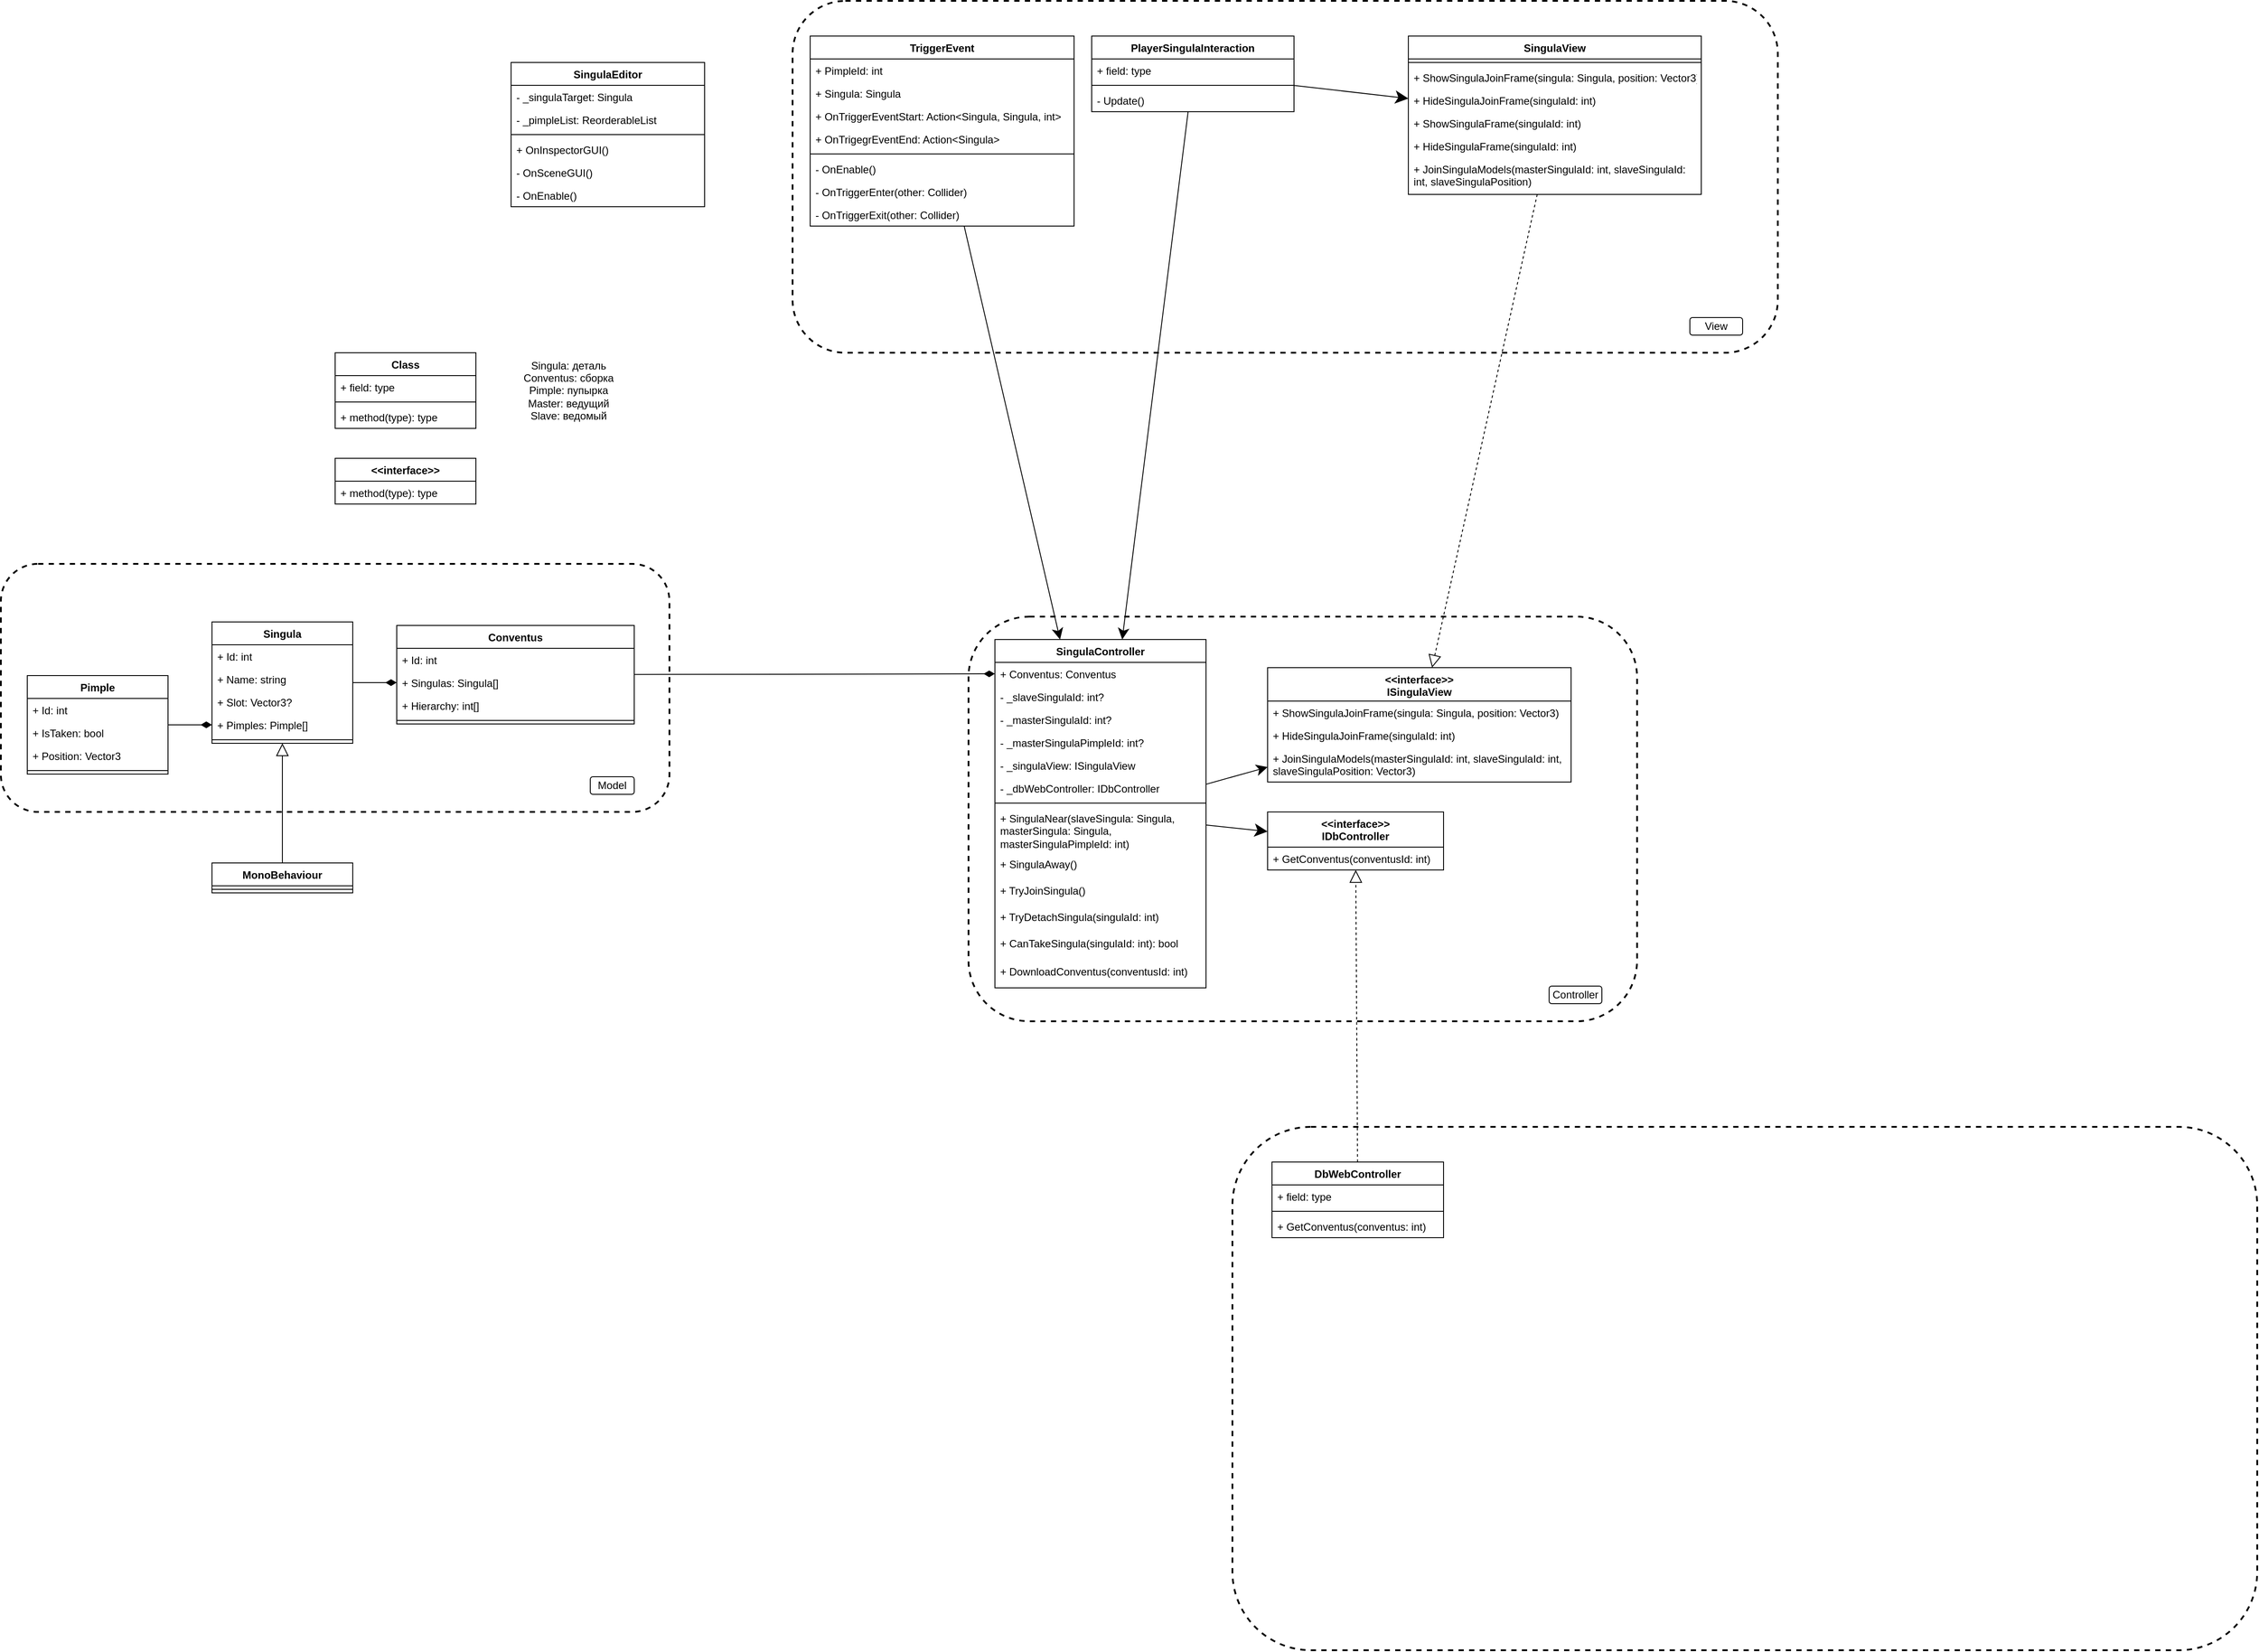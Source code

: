 <mxfile version="20.3.0" type="device" pages="3"><diagram id="29oqQ84dLJjpWLytw2sZ" name="Class Diagram"><mxGraphModel dx="3324" dy="2850" grid="1" gridSize="5" guides="1" tooltips="1" connect="1" arrows="1" fold="1" page="1" pageScale="1" pageWidth="850" pageHeight="1100" math="0" shadow="0"><root><mxCell id="0"/><mxCell id="1" parent="0"/><mxCell id="gKceU7ziTQAlvMM4xZBT-18" value="" style="rounded=1;whiteSpace=wrap;html=1;fillColor=none;dashed=1;strokeWidth=2;" parent="1" vertex="1"><mxGeometry x="1400" y="-360" width="1120" height="400" as="geometry"/></mxCell><mxCell id="gKceU7ziTQAlvMM4xZBT-16" value="" style="rounded=1;whiteSpace=wrap;html=1;fillColor=none;dashed=1;strokeWidth=2;" parent="1" vertex="1"><mxGeometry x="1600" y="340" width="760" height="460" as="geometry"/></mxCell><mxCell id="gKceU7ziTQAlvMM4xZBT-14" value="" style="rounded=1;whiteSpace=wrap;html=1;fillColor=none;dashed=1;strokeWidth=2;" parent="1" vertex="1"><mxGeometry x="500" y="280" width="760" height="282" as="geometry"/></mxCell><mxCell id="HZ_9aPHVNWe5XQtiwC_Y-1" value="Singula" style="swimlane;fontStyle=1;align=center;verticalAlign=top;childLayout=stackLayout;horizontal=1;startSize=26;horizontalStack=0;resizeParent=1;resizeParentMax=0;resizeLast=0;collapsible=1;marginBottom=0;" parent="1" vertex="1"><mxGeometry x="740" y="346" width="160" height="138" as="geometry"/></mxCell><mxCell id="HIyi1qdQ_Y_-TPXN8upC-16" value="+ Id: int" style="text;strokeColor=none;fillColor=none;align=left;verticalAlign=top;spacingLeft=4;spacingRight=4;overflow=hidden;rotatable=0;points=[[0,0.5],[1,0.5]];portConstraint=eastwest;" parent="HZ_9aPHVNWe5XQtiwC_Y-1" vertex="1"><mxGeometry y="26" width="160" height="26" as="geometry"/></mxCell><mxCell id="HZ_9aPHVNWe5XQtiwC_Y-2" value="+ Name: string" style="text;strokeColor=none;fillColor=none;align=left;verticalAlign=top;spacingLeft=4;spacingRight=4;overflow=hidden;rotatable=0;points=[[0,0.5],[1,0.5]];portConstraint=eastwest;" parent="HZ_9aPHVNWe5XQtiwC_Y-1" vertex="1"><mxGeometry y="52" width="160" height="26" as="geometry"/></mxCell><mxCell id="HIyi1qdQ_Y_-TPXN8upC-1" value="+ Slot: Vector3?" style="text;strokeColor=none;fillColor=none;align=left;verticalAlign=top;spacingLeft=4;spacingRight=4;overflow=hidden;rotatable=0;points=[[0,0.5],[1,0.5]];portConstraint=eastwest;" parent="HZ_9aPHVNWe5XQtiwC_Y-1" vertex="1"><mxGeometry y="78" width="160" height="26" as="geometry"/></mxCell><mxCell id="HIyi1qdQ_Y_-TPXN8upC-2" value="+ Pimples: Pimple[]" style="text;strokeColor=none;fillColor=none;align=left;verticalAlign=top;spacingLeft=4;spacingRight=4;overflow=hidden;rotatable=0;points=[[0,0.5],[1,0.5]];portConstraint=eastwest;" parent="HZ_9aPHVNWe5XQtiwC_Y-1" vertex="1"><mxGeometry y="104" width="160" height="26" as="geometry"/></mxCell><mxCell id="HZ_9aPHVNWe5XQtiwC_Y-3" value="" style="line;strokeWidth=1;fillColor=none;align=left;verticalAlign=middle;spacingTop=-1;spacingLeft=3;spacingRight=3;rotatable=0;labelPosition=right;points=[];portConstraint=eastwest;strokeColor=inherit;" parent="HZ_9aPHVNWe5XQtiwC_Y-1" vertex="1"><mxGeometry y="130" width="160" height="8" as="geometry"/></mxCell><mxCell id="HZ_9aPHVNWe5XQtiwC_Y-5" value="Conventus" style="swimlane;fontStyle=1;align=center;verticalAlign=top;childLayout=stackLayout;horizontal=1;startSize=26;horizontalStack=0;resizeParent=1;resizeParentMax=0;resizeLast=0;collapsible=1;marginBottom=0;" parent="1" vertex="1"><mxGeometry x="950" y="350" width="270" height="112" as="geometry"/></mxCell><mxCell id="gKceU7ziTQAlvMM4xZBT-22" value="+ Id: int" style="text;strokeColor=none;fillColor=none;align=left;verticalAlign=top;spacingLeft=4;spacingRight=4;overflow=hidden;rotatable=0;points=[[0,0.5],[1,0.5]];portConstraint=eastwest;" parent="HZ_9aPHVNWe5XQtiwC_Y-5" vertex="1"><mxGeometry y="26" width="270" height="26" as="geometry"/></mxCell><mxCell id="HZ_9aPHVNWe5XQtiwC_Y-6" value="+ Singulas: Singula[]" style="text;strokeColor=none;fillColor=none;align=left;verticalAlign=top;spacingLeft=4;spacingRight=4;overflow=hidden;rotatable=0;points=[[0,0.5],[1,0.5]];portConstraint=eastwest;" parent="HZ_9aPHVNWe5XQtiwC_Y-5" vertex="1"><mxGeometry y="52" width="270" height="26" as="geometry"/></mxCell><mxCell id="HIyi1qdQ_Y_-TPXN8upC-22" value="+ Hierarchy: int[]" style="text;strokeColor=none;fillColor=none;align=left;verticalAlign=top;spacingLeft=4;spacingRight=4;overflow=hidden;rotatable=0;points=[[0,0.5],[1,0.5]];portConstraint=eastwest;" parent="HZ_9aPHVNWe5XQtiwC_Y-5" vertex="1"><mxGeometry y="78" width="270" height="26" as="geometry"/></mxCell><mxCell id="HZ_9aPHVNWe5XQtiwC_Y-7" value="" style="line;strokeWidth=1;fillColor=none;align=left;verticalAlign=middle;spacingTop=-1;spacingLeft=3;spacingRight=3;rotatable=0;labelPosition=right;points=[];portConstraint=eastwest;strokeColor=inherit;" parent="HZ_9aPHVNWe5XQtiwC_Y-5" vertex="1"><mxGeometry y="104" width="270" height="8" as="geometry"/></mxCell><mxCell id="HIyi1qdQ_Y_-TPXN8upC-3" value="TriggerEvent" style="swimlane;fontStyle=1;align=center;verticalAlign=top;childLayout=stackLayout;horizontal=1;startSize=26;horizontalStack=0;resizeParent=1;resizeParentMax=0;resizeLast=0;collapsible=1;marginBottom=0;" parent="1" vertex="1"><mxGeometry x="1420" y="-320" width="300" height="216" as="geometry"/></mxCell><mxCell id="Up0DMb6E69MjT3HxEnAk-6" value="+ PimpleId: int" style="text;strokeColor=none;fillColor=none;align=left;verticalAlign=top;spacingLeft=4;spacingRight=4;overflow=hidden;rotatable=0;points=[[0,0.5],[1,0.5]];portConstraint=eastwest;" parent="HIyi1qdQ_Y_-TPXN8upC-3" vertex="1"><mxGeometry y="26" width="300" height="26" as="geometry"/></mxCell><mxCell id="qtmPaUT5zDtFxeEcSpBY-6" value="+ Singula: Singula" style="text;strokeColor=none;fillColor=none;align=left;verticalAlign=top;spacingLeft=4;spacingRight=4;overflow=hidden;rotatable=0;points=[[0,0.5],[1,0.5]];portConstraint=eastwest;" parent="HIyi1qdQ_Y_-TPXN8upC-3" vertex="1"><mxGeometry y="52" width="300" height="26" as="geometry"/></mxCell><mxCell id="HIyi1qdQ_Y_-TPXN8upC-7" value="+ OnTriggerEventStart: Action&lt;Singula, Singula, int&gt;" style="text;strokeColor=none;fillColor=none;align=left;verticalAlign=top;spacingLeft=4;spacingRight=4;overflow=hidden;rotatable=0;points=[[0,0.5],[1,0.5]];portConstraint=eastwest;" parent="HIyi1qdQ_Y_-TPXN8upC-3" vertex="1"><mxGeometry y="78" width="300" height="26" as="geometry"/></mxCell><mxCell id="Up0DMb6E69MjT3HxEnAk-1" value="+ OnTrigegrEventEnd: Action&lt;Singula&gt;" style="text;strokeColor=none;fillColor=none;align=left;verticalAlign=top;spacingLeft=4;spacingRight=4;overflow=hidden;rotatable=0;points=[[0,0.5],[1,0.5]];portConstraint=eastwest;" parent="HIyi1qdQ_Y_-TPXN8upC-3" vertex="1"><mxGeometry y="104" width="300" height="26" as="geometry"/></mxCell><mxCell id="HIyi1qdQ_Y_-TPXN8upC-5" value="" style="line;strokeWidth=1;fillColor=none;align=left;verticalAlign=middle;spacingTop=-1;spacingLeft=3;spacingRight=3;rotatable=0;labelPosition=right;points=[];portConstraint=eastwest;strokeColor=inherit;" parent="HIyi1qdQ_Y_-TPXN8upC-3" vertex="1"><mxGeometry y="130" width="300" height="8" as="geometry"/></mxCell><mxCell id="HIyi1qdQ_Y_-TPXN8upC-6" value="- OnEnable()" style="text;strokeColor=none;fillColor=none;align=left;verticalAlign=top;spacingLeft=4;spacingRight=4;overflow=hidden;rotatable=0;points=[[0,0.5],[1,0.5]];portConstraint=eastwest;" parent="HIyi1qdQ_Y_-TPXN8upC-3" vertex="1"><mxGeometry y="138" width="300" height="26" as="geometry"/></mxCell><mxCell id="HIyi1qdQ_Y_-TPXN8upC-8" value="- OnTriggerEnter(other: Collider)" style="text;strokeColor=none;fillColor=none;align=left;verticalAlign=top;spacingLeft=4;spacingRight=4;overflow=hidden;rotatable=0;points=[[0,0.5],[1,0.5]];portConstraint=eastwest;" parent="HIyi1qdQ_Y_-TPXN8upC-3" vertex="1"><mxGeometry y="164" width="300" height="26" as="geometry"/></mxCell><mxCell id="Up0DMb6E69MjT3HxEnAk-2" value="- OnTriggerExit(other: Collider)" style="text;strokeColor=none;fillColor=none;align=left;verticalAlign=top;spacingLeft=4;spacingRight=4;overflow=hidden;rotatable=0;points=[[0,0.5],[1,0.5]];portConstraint=eastwest;" parent="HIyi1qdQ_Y_-TPXN8upC-3" vertex="1"><mxGeometry y="190" width="300" height="26" as="geometry"/></mxCell><mxCell id="HIyi1qdQ_Y_-TPXN8upC-9" value="Pimple" style="swimlane;fontStyle=1;align=center;verticalAlign=top;childLayout=stackLayout;horizontal=1;startSize=26;horizontalStack=0;resizeParent=1;resizeParentMax=0;resizeLast=0;collapsible=1;marginBottom=0;" parent="1" vertex="1"><mxGeometry x="530" y="407" width="160" height="112" as="geometry"/></mxCell><mxCell id="nxV8eyvzFoTneoCbeAE8-1" value="+ Id: int" style="text;strokeColor=none;fillColor=none;align=left;verticalAlign=top;spacingLeft=4;spacingRight=4;overflow=hidden;rotatable=0;points=[[0,0.5],[1,0.5]];portConstraint=eastwest;" parent="HIyi1qdQ_Y_-TPXN8upC-9" vertex="1"><mxGeometry y="26" width="160" height="26" as="geometry"/></mxCell><mxCell id="HIyi1qdQ_Y_-TPXN8upC-17" value="+ IsTaken: bool" style="text;strokeColor=none;fillColor=none;align=left;verticalAlign=top;spacingLeft=4;spacingRight=4;overflow=hidden;rotatable=0;points=[[0,0.5],[1,0.5]];portConstraint=eastwest;" parent="HIyi1qdQ_Y_-TPXN8upC-9" vertex="1"><mxGeometry y="52" width="160" height="26" as="geometry"/></mxCell><mxCell id="HIyi1qdQ_Y_-TPXN8upC-10" value="+ Position: Vector3" style="text;strokeColor=none;fillColor=none;align=left;verticalAlign=top;spacingLeft=4;spacingRight=4;overflow=hidden;rotatable=0;points=[[0,0.5],[1,0.5]];portConstraint=eastwest;" parent="HIyi1qdQ_Y_-TPXN8upC-9" vertex="1"><mxGeometry y="78" width="160" height="26" as="geometry"/></mxCell><mxCell id="HIyi1qdQ_Y_-TPXN8upC-11" value="" style="line;strokeWidth=1;fillColor=none;align=left;verticalAlign=middle;spacingTop=-1;spacingLeft=3;spacingRight=3;rotatable=0;labelPosition=right;points=[];portConstraint=eastwest;strokeColor=inherit;" parent="HIyi1qdQ_Y_-TPXN8upC-9" vertex="1"><mxGeometry y="104" width="160" height="8" as="geometry"/></mxCell><mxCell id="HIyi1qdQ_Y_-TPXN8upC-15" value="" style="endArrow=diamondThin;html=1;rounded=1;endFill=1;entryX=0;entryY=0.5;entryDx=0;entryDy=0;endSize=10;" parent="1" source="HIyi1qdQ_Y_-TPXN8upC-9" target="HIyi1qdQ_Y_-TPXN8upC-2" edge="1"><mxGeometry width="50" height="50" relative="1" as="geometry"><mxPoint x="650" y="232" as="sourcePoint"/><mxPoint x="700" y="182" as="targetPoint"/><Array as="points"/></mxGeometry></mxCell><mxCell id="HIyi1qdQ_Y_-TPXN8upC-18" value="Class" style="swimlane;fontStyle=1;align=center;verticalAlign=top;childLayout=stackLayout;horizontal=1;startSize=26;horizontalStack=0;resizeParent=1;resizeParentMax=0;resizeLast=0;collapsible=1;marginBottom=0;" parent="1" vertex="1"><mxGeometry x="880" y="40" width="160" height="86" as="geometry"/></mxCell><mxCell id="HIyi1qdQ_Y_-TPXN8upC-19" value="+ field: type" style="text;strokeColor=none;fillColor=none;align=left;verticalAlign=top;spacingLeft=4;spacingRight=4;overflow=hidden;rotatable=0;points=[[0,0.5],[1,0.5]];portConstraint=eastwest;" parent="HIyi1qdQ_Y_-TPXN8upC-18" vertex="1"><mxGeometry y="26" width="160" height="26" as="geometry"/></mxCell><mxCell id="HIyi1qdQ_Y_-TPXN8upC-20" value="" style="line;strokeWidth=1;fillColor=none;align=left;verticalAlign=middle;spacingTop=-1;spacingLeft=3;spacingRight=3;rotatable=0;labelPosition=right;points=[];portConstraint=eastwest;strokeColor=inherit;" parent="HIyi1qdQ_Y_-TPXN8upC-18" vertex="1"><mxGeometry y="52" width="160" height="8" as="geometry"/></mxCell><mxCell id="HIyi1qdQ_Y_-TPXN8upC-21" value="+ method(type): type" style="text;strokeColor=none;fillColor=none;align=left;verticalAlign=top;spacingLeft=4;spacingRight=4;overflow=hidden;rotatable=0;points=[[0,0.5],[1,0.5]];portConstraint=eastwest;" parent="HIyi1qdQ_Y_-TPXN8upC-18" vertex="1"><mxGeometry y="60" width="160" height="26" as="geometry"/></mxCell><mxCell id="Up0DMb6E69MjT3HxEnAk-3" value="" style="endArrow=diamondThin;html=1;rounded=1;endFill=1;entryX=0;entryY=0.5;entryDx=0;entryDy=0;endSize=10;" parent="1" source="HZ_9aPHVNWe5XQtiwC_Y-1" target="HZ_9aPHVNWe5XQtiwC_Y-6" edge="1"><mxGeometry width="50" height="50" relative="1" as="geometry"><mxPoint x="990" y="219.5" as="sourcePoint"/><mxPoint x="1070" y="156.5" as="targetPoint"/><Array as="points"/></mxGeometry></mxCell><mxCell id="Up0DMb6E69MjT3HxEnAk-16" value="&lt;&lt;interface&gt;&gt;" style="swimlane;fontStyle=1;align=center;verticalAlign=top;childLayout=stackLayout;horizontal=1;startSize=26;horizontalStack=0;resizeParent=1;resizeParentMax=0;resizeLast=0;collapsible=1;marginBottom=0;" parent="1" vertex="1"><mxGeometry x="880" y="160" width="160" height="52" as="geometry"><mxRectangle x="1080" y="40" width="120" height="30" as="alternateBounds"/></mxGeometry></mxCell><mxCell id="Up0DMb6E69MjT3HxEnAk-19" value="+ method(type): type" style="text;strokeColor=none;fillColor=none;align=left;verticalAlign=top;spacingLeft=4;spacingRight=4;overflow=hidden;rotatable=0;points=[[0,0.5],[1,0.5]];portConstraint=eastwest;" parent="Up0DMb6E69MjT3HxEnAk-16" vertex="1"><mxGeometry y="26" width="160" height="26" as="geometry"/></mxCell><mxCell id="Up0DMb6E69MjT3HxEnAk-24" value="SingulaController" style="swimlane;fontStyle=1;align=center;verticalAlign=top;childLayout=stackLayout;horizontal=1;startSize=26;horizontalStack=0;resizeParent=1;resizeParentMax=0;resizeLast=0;collapsible=1;marginBottom=0;" parent="1" vertex="1"><mxGeometry x="1630" y="366" width="240" height="396" as="geometry"/></mxCell><mxCell id="Up0DMb6E69MjT3HxEnAk-25" value="+ Conventus: Conventus" style="text;strokeColor=none;fillColor=none;align=left;verticalAlign=top;spacingLeft=4;spacingRight=4;overflow=hidden;rotatable=0;points=[[0,0.5],[1,0.5]];portConstraint=eastwest;" parent="Up0DMb6E69MjT3HxEnAk-24" vertex="1"><mxGeometry y="26" width="240" height="26" as="geometry"/></mxCell><mxCell id="gKceU7ziTQAlvMM4xZBT-7" value="- _slaveSingulaId: int?" style="text;strokeColor=none;fillColor=none;align=left;verticalAlign=top;spacingLeft=4;spacingRight=4;overflow=hidden;rotatable=0;points=[[0,0.5],[1,0.5]];portConstraint=eastwest;" parent="Up0DMb6E69MjT3HxEnAk-24" vertex="1"><mxGeometry y="52" width="240" height="26" as="geometry"/></mxCell><mxCell id="gKceU7ziTQAlvMM4xZBT-6" value="- _masterSingulaId: int?" style="text;strokeColor=none;fillColor=none;align=left;verticalAlign=top;spacingLeft=4;spacingRight=4;overflow=hidden;rotatable=0;points=[[0,0.5],[1,0.5]];portConstraint=eastwest;" parent="Up0DMb6E69MjT3HxEnAk-24" vertex="1"><mxGeometry y="78" width="240" height="26" as="geometry"/></mxCell><mxCell id="gKceU7ziTQAlvMM4xZBT-5" value="- _masterSingulaPimpleId: int?" style="text;strokeColor=none;fillColor=none;align=left;verticalAlign=top;spacingLeft=4;spacingRight=4;overflow=hidden;rotatable=0;points=[[0,0.5],[1,0.5]];portConstraint=eastwest;" parent="Up0DMb6E69MjT3HxEnAk-24" vertex="1"><mxGeometry y="104" width="240" height="26" as="geometry"/></mxCell><mxCell id="o0oL0mTUmBBXdZTTufh0-8" value="- _singulaView: ISingulaView" style="text;strokeColor=none;fillColor=none;align=left;verticalAlign=top;spacingLeft=4;spacingRight=4;overflow=hidden;rotatable=0;points=[[0,0.5],[1,0.5]];portConstraint=eastwest;" parent="Up0DMb6E69MjT3HxEnAk-24" vertex="1"><mxGeometry y="130" width="240" height="26" as="geometry"/></mxCell><mxCell id="o0oL0mTUmBBXdZTTufh0-9" value="- _dbWebController: IDbController" style="text;strokeColor=none;fillColor=none;align=left;verticalAlign=top;spacingLeft=4;spacingRight=4;overflow=hidden;rotatable=0;points=[[0,0.5],[1,0.5]];portConstraint=eastwest;" parent="Up0DMb6E69MjT3HxEnAk-24" vertex="1"><mxGeometry y="156" width="240" height="26" as="geometry"/></mxCell><mxCell id="Up0DMb6E69MjT3HxEnAk-26" value="" style="line;strokeWidth=1;fillColor=none;align=left;verticalAlign=middle;spacingTop=-1;spacingLeft=3;spacingRight=3;rotatable=0;labelPosition=right;points=[];portConstraint=eastwest;strokeColor=inherit;" parent="Up0DMb6E69MjT3HxEnAk-24" vertex="1"><mxGeometry y="182" width="240" height="8" as="geometry"/></mxCell><mxCell id="IFYcGrijbXWRJhxgPKeB-14" value="+ SingulaNear(slaveSingula: Singula, masterSingula: Singula, masterSingulaPimpleId: int)" style="text;strokeColor=none;fillColor=none;align=left;verticalAlign=top;spacingLeft=4;spacingRight=4;overflow=hidden;rotatable=0;points=[[0,0.5],[1,0.5]];portConstraint=eastwest;whiteSpace=wrap;" parent="Up0DMb6E69MjT3HxEnAk-24" vertex="1"><mxGeometry y="190" width="240" height="52" as="geometry"/></mxCell><mxCell id="IFYcGrijbXWRJhxgPKeB-15" value="+ SingulaAway()" style="text;strokeColor=none;fillColor=none;align=left;verticalAlign=top;spacingLeft=4;spacingRight=4;overflow=hidden;rotatable=0;points=[[0,0.5],[1,0.5]];portConstraint=eastwest;whiteSpace=wrap;" parent="Up0DMb6E69MjT3HxEnAk-24" vertex="1"><mxGeometry y="242" width="240" height="30" as="geometry"/></mxCell><mxCell id="IFYcGrijbXWRJhxgPKeB-16" value="+ TryJoinSingula()" style="text;strokeColor=none;fillColor=none;align=left;verticalAlign=top;spacingLeft=4;spacingRight=4;overflow=hidden;rotatable=0;points=[[0,0.5],[1,0.5]];portConstraint=eastwest;whiteSpace=wrap;" parent="Up0DMb6E69MjT3HxEnAk-24" vertex="1"><mxGeometry y="272" width="240" height="30" as="geometry"/></mxCell><mxCell id="IFYcGrijbXWRJhxgPKeB-17" value="+ TryDetachSingula(singulaId: int)" style="text;strokeColor=none;fillColor=none;align=left;verticalAlign=top;spacingLeft=4;spacingRight=4;overflow=hidden;rotatable=0;points=[[0,0.5],[1,0.5]];portConstraint=eastwest;whiteSpace=wrap;" parent="Up0DMb6E69MjT3HxEnAk-24" vertex="1"><mxGeometry y="302" width="240" height="30" as="geometry"/></mxCell><mxCell id="IFYcGrijbXWRJhxgPKeB-35" value="+ CanTakeSingula(singulaId: int): bool" style="text;strokeColor=none;fillColor=none;align=left;verticalAlign=top;spacingLeft=4;spacingRight=4;overflow=hidden;rotatable=0;points=[[0,0.5],[1,0.5]];portConstraint=eastwest;whiteSpace=wrap;" parent="Up0DMb6E69MjT3HxEnAk-24" vertex="1"><mxGeometry y="332" width="240" height="32" as="geometry"/></mxCell><mxCell id="gKceU7ziTQAlvMM4xZBT-21" value="+ DownloadConventus(conventusId: int) " style="text;strokeColor=none;fillColor=none;align=left;verticalAlign=top;spacingLeft=4;spacingRight=4;overflow=hidden;rotatable=0;points=[[0,0.5],[1,0.5]];portConstraint=eastwest;whiteSpace=wrap;" parent="Up0DMb6E69MjT3HxEnAk-24" vertex="1"><mxGeometry y="364" width="240" height="32" as="geometry"/></mxCell><mxCell id="Up0DMb6E69MjT3HxEnAk-30" value="" style="endArrow=diamondThin;html=1;rounded=1;endFill=1;endSize=10;" parent="1" source="HZ_9aPHVNWe5XQtiwC_Y-5" edge="1"><mxGeometry width="50" height="50" relative="1" as="geometry"><mxPoint x="1460" y="595" as="sourcePoint"/><mxPoint x="1630" y="405" as="targetPoint"/><Array as="points"/></mxGeometry></mxCell><mxCell id="Up0DMb6E69MjT3HxEnAk-31" value="" style="endArrow=classic;html=1;rounded=1;endFill=1;endSize=10;" parent="1" source="gKceU7ziTQAlvMM4xZBT-10" target="Up0DMb6E69MjT3HxEnAk-24" edge="1"><mxGeometry width="50" height="50" relative="1" as="geometry"><mxPoint x="1750" y="120" as="sourcePoint"/><mxPoint x="1700" y="140" as="targetPoint"/><Array as="points"/></mxGeometry></mxCell><mxCell id="Up0DMb6E69MjT3HxEnAk-32" value="" style="endArrow=classic;html=1;rounded=1;endFill=1;endSize=10;" parent="1" source="HIyi1qdQ_Y_-TPXN8upC-3" target="Up0DMb6E69MjT3HxEnAk-24" edge="1"><mxGeometry width="50" height="50" relative="1" as="geometry"><mxPoint x="1450" y="200" as="sourcePoint"/><mxPoint x="1611.86" y="432" as="targetPoint"/><Array as="points"/></mxGeometry></mxCell><mxCell id="Up0DMb6E69MjT3HxEnAk-33" value="SingulaEditor" style="swimlane;fontStyle=1;align=center;verticalAlign=top;childLayout=stackLayout;horizontal=1;startSize=26;horizontalStack=0;resizeParent=1;resizeParentMax=0;resizeLast=0;collapsible=1;marginBottom=0;" parent="1" vertex="1"><mxGeometry x="1080" y="-290" width="220" height="164" as="geometry"/></mxCell><mxCell id="Up0DMb6E69MjT3HxEnAk-34" value="- _singulaTarget: Singula" style="text;strokeColor=none;fillColor=none;align=left;verticalAlign=top;spacingLeft=4;spacingRight=4;overflow=hidden;rotatable=0;points=[[0,0.5],[1,0.5]];portConstraint=eastwest;" parent="Up0DMb6E69MjT3HxEnAk-33" vertex="1"><mxGeometry y="26" width="220" height="26" as="geometry"/></mxCell><mxCell id="gKceU7ziTQAlvMM4xZBT-23" value="- _pimpleList: ReorderableList" style="text;strokeColor=none;fillColor=none;align=left;verticalAlign=top;spacingLeft=4;spacingRight=4;overflow=hidden;rotatable=0;points=[[0,0.5],[1,0.5]];portConstraint=eastwest;" parent="Up0DMb6E69MjT3HxEnAk-33" vertex="1"><mxGeometry y="52" width="220" height="26" as="geometry"/></mxCell><mxCell id="Up0DMb6E69MjT3HxEnAk-35" value="" style="line;strokeWidth=1;fillColor=none;align=left;verticalAlign=middle;spacingTop=-1;spacingLeft=3;spacingRight=3;rotatable=0;labelPosition=right;points=[];portConstraint=eastwest;strokeColor=inherit;" parent="Up0DMb6E69MjT3HxEnAk-33" vertex="1"><mxGeometry y="78" width="220" height="8" as="geometry"/></mxCell><mxCell id="gKceU7ziTQAlvMM4xZBT-24" value="+ OnInspectorGUI()" style="text;strokeColor=none;fillColor=none;align=left;verticalAlign=top;spacingLeft=4;spacingRight=4;overflow=hidden;rotatable=0;points=[[0,0.5],[1,0.5]];portConstraint=eastwest;" parent="Up0DMb6E69MjT3HxEnAk-33" vertex="1"><mxGeometry y="86" width="220" height="26" as="geometry"/></mxCell><mxCell id="gKceU7ziTQAlvMM4xZBT-25" value="- OnSceneGUI()" style="text;strokeColor=none;fillColor=none;align=left;verticalAlign=top;spacingLeft=4;spacingRight=4;overflow=hidden;rotatable=0;points=[[0,0.5],[1,0.5]];portConstraint=eastwest;" parent="Up0DMb6E69MjT3HxEnAk-33" vertex="1"><mxGeometry y="112" width="220" height="26" as="geometry"/></mxCell><mxCell id="Up0DMb6E69MjT3HxEnAk-36" value="- OnEnable()" style="text;strokeColor=none;fillColor=none;align=left;verticalAlign=top;spacingLeft=4;spacingRight=4;overflow=hidden;rotatable=0;points=[[0,0.5],[1,0.5]];portConstraint=eastwest;" parent="Up0DMb6E69MjT3HxEnAk-33" vertex="1"><mxGeometry y="138" width="220" height="26" as="geometry"/></mxCell><mxCell id="IFYcGrijbXWRJhxgPKeB-2" value="SingulaView" style="swimlane;fontStyle=1;align=center;verticalAlign=top;childLayout=stackLayout;horizontal=1;startSize=26;horizontalStack=0;resizeParent=1;resizeParentMax=0;resizeLast=0;collapsible=1;marginBottom=0;" parent="1" vertex="1"><mxGeometry x="2100" y="-320" width="333" height="180" as="geometry"/></mxCell><mxCell id="IFYcGrijbXWRJhxgPKeB-4" value="" style="line;strokeWidth=1;fillColor=none;align=left;verticalAlign=middle;spacingTop=-1;spacingLeft=3;spacingRight=3;rotatable=0;labelPosition=right;points=[];portConstraint=eastwest;strokeColor=inherit;" parent="IFYcGrijbXWRJhxgPKeB-2" vertex="1"><mxGeometry y="26" width="333" height="8" as="geometry"/></mxCell><mxCell id="IFYcGrijbXWRJhxgPKeB-5" value="+ ShowSingulaJoinFrame(singula: Singula, position: Vector3)" style="text;strokeColor=none;fillColor=none;align=left;verticalAlign=top;spacingLeft=4;spacingRight=4;overflow=hidden;rotatable=0;points=[[0,0.5],[1,0.5]];portConstraint=eastwest;" parent="IFYcGrijbXWRJhxgPKeB-2" vertex="1"><mxGeometry y="34" width="333" height="26" as="geometry"/></mxCell><mxCell id="gKceU7ziTQAlvMM4xZBT-9" value="+ HideSingulaJoinFrame(singulaId: int)" style="text;strokeColor=none;fillColor=none;align=left;verticalAlign=top;spacingLeft=4;spacingRight=4;overflow=hidden;rotatable=0;points=[[0,0.5],[1,0.5]];portConstraint=eastwest;" parent="IFYcGrijbXWRJhxgPKeB-2" vertex="1"><mxGeometry y="60" width="333" height="26" as="geometry"/></mxCell><mxCell id="IFYcGrijbXWRJhxgPKeB-19" value="+ ShowSingulaFrame(singulaId: int)" style="text;strokeColor=none;fillColor=none;align=left;verticalAlign=top;spacingLeft=4;spacingRight=4;overflow=hidden;rotatable=0;points=[[0,0.5],[1,0.5]];portConstraint=eastwest;" parent="IFYcGrijbXWRJhxgPKeB-2" vertex="1"><mxGeometry y="86" width="333" height="26" as="geometry"/></mxCell><mxCell id="IFYcGrijbXWRJhxgPKeB-6" value="+ HideSingulaFrame(singulaId: int)" style="text;strokeColor=none;fillColor=none;align=left;verticalAlign=top;spacingLeft=4;spacingRight=4;overflow=hidden;rotatable=0;points=[[0,0.5],[1,0.5]];portConstraint=eastwest;" parent="IFYcGrijbXWRJhxgPKeB-2" vertex="1"><mxGeometry y="112" width="333" height="26" as="geometry"/></mxCell><mxCell id="IFYcGrijbXWRJhxgPKeB-20" value="+ JoinSingulaModels(masterSingulaId: int, slaveSingulaId: int, slaveSingulaPosition)" style="text;strokeColor=none;fillColor=none;align=left;verticalAlign=top;spacingLeft=4;spacingRight=4;overflow=hidden;rotatable=0;points=[[0,0.5],[1,0.5]];portConstraint=eastwest;whiteSpace=wrap;" parent="IFYcGrijbXWRJhxgPKeB-2" vertex="1"><mxGeometry y="138" width="333" height="42" as="geometry"/></mxCell><mxCell id="IFYcGrijbXWRJhxgPKeB-7" value="&lt;&lt;interface&gt;&gt;&#10;ISingulaView" style="swimlane;fontStyle=1;align=center;verticalAlign=top;childLayout=stackLayout;horizontal=1;startSize=38;horizontalStack=0;resizeParent=1;resizeParentMax=0;resizeLast=0;collapsible=1;marginBottom=0;" parent="1" vertex="1"><mxGeometry x="1940" y="398" width="345" height="130" as="geometry"><mxRectangle x="1080" y="40" width="120" height="30" as="alternateBounds"/></mxGeometry></mxCell><mxCell id="IFYcGrijbXWRJhxgPKeB-8" value="+ ShowSingulaJoinFrame(singula: Singula, position: Vector3)" style="text;strokeColor=none;fillColor=none;align=left;verticalAlign=top;spacingLeft=4;spacingRight=4;overflow=hidden;rotatable=0;points=[[0,0.5],[1,0.5]];portConstraint=eastwest;" parent="IFYcGrijbXWRJhxgPKeB-7" vertex="1"><mxGeometry y="38" width="345" height="26" as="geometry"/></mxCell><mxCell id="gKceU7ziTQAlvMM4xZBT-8" value="+ HideSingulaJoinFrame(singulaId: int)" style="text;strokeColor=none;fillColor=none;align=left;verticalAlign=top;spacingLeft=4;spacingRight=4;overflow=hidden;rotatable=0;points=[[0,0.5],[1,0.5]];portConstraint=eastwest;" parent="IFYcGrijbXWRJhxgPKeB-7" vertex="1"><mxGeometry y="64" width="345" height="26" as="geometry"/></mxCell><mxCell id="IFYcGrijbXWRJhxgPKeB-12" value="+ JoinSingulaModels(masterSingulaId: int, slaveSingulaId: int, slaveSingulaPosition: Vector3)" style="text;strokeColor=none;fillColor=none;align=left;verticalAlign=top;spacingLeft=4;spacingRight=4;overflow=hidden;rotatable=0;points=[[0,0.5],[1,0.5]];portConstraint=eastwest;whiteSpace=wrap;" parent="IFYcGrijbXWRJhxgPKeB-7" vertex="1"><mxGeometry y="90" width="345" height="40" as="geometry"/></mxCell><mxCell id="IFYcGrijbXWRJhxgPKeB-9" value="" style="endArrow=classic;html=1;rounded=1;endFill=1;endSize=10;" parent="1" source="Up0DMb6E69MjT3HxEnAk-24" target="IFYcGrijbXWRJhxgPKeB-7" edge="1"><mxGeometry width="50" height="50" relative="1" as="geometry"><mxPoint x="1786.859" y="170" as="sourcePoint"/><mxPoint x="1930.001" y="376" as="targetPoint"/><Array as="points"/></mxGeometry></mxCell><mxCell id="IFYcGrijbXWRJhxgPKeB-10" value="" style="endArrow=block;html=1;rounded=0;endFill=0;dashed=1;endSize=12;" parent="1" source="IFYcGrijbXWRJhxgPKeB-2" target="IFYcGrijbXWRJhxgPKeB-7" edge="1"><mxGeometry width="50" height="50" relative="1" as="geometry"><mxPoint x="1960" y="370" as="sourcePoint"/><mxPoint x="1990" y="320" as="targetPoint"/></mxGeometry></mxCell><mxCell id="IFYcGrijbXWRJhxgPKeB-30" value="Singula: деталь&lt;br&gt;Conventus: сборка&lt;br&gt;Pimple: пупырка&lt;br&gt;Master: ведущий&lt;br&gt;Slave: ведомый" style="text;html=1;align=center;verticalAlign=middle;resizable=0;points=[];autosize=1;strokeColor=none;fillColor=none;" parent="1" vertex="1"><mxGeometry x="1080" y="38" width="130" height="90" as="geometry"/></mxCell><mxCell id="gKceU7ziTQAlvMM4xZBT-10" value="PlayerSingulaInteraction" style="swimlane;fontStyle=1;align=center;verticalAlign=top;childLayout=stackLayout;horizontal=1;startSize=26;horizontalStack=0;resizeParent=1;resizeParentMax=0;resizeLast=0;collapsible=1;marginBottom=0;" parent="1" vertex="1"><mxGeometry x="1740" y="-320" width="230" height="86" as="geometry"/></mxCell><mxCell id="gKceU7ziTQAlvMM4xZBT-11" value="+ field: type" style="text;strokeColor=none;fillColor=none;align=left;verticalAlign=top;spacingLeft=4;spacingRight=4;overflow=hidden;rotatable=0;points=[[0,0.5],[1,0.5]];portConstraint=eastwest;" parent="gKceU7ziTQAlvMM4xZBT-10" vertex="1"><mxGeometry y="26" width="230" height="26" as="geometry"/></mxCell><mxCell id="gKceU7ziTQAlvMM4xZBT-12" value="" style="line;strokeWidth=1;fillColor=none;align=left;verticalAlign=middle;spacingTop=-1;spacingLeft=3;spacingRight=3;rotatable=0;labelPosition=right;points=[];portConstraint=eastwest;strokeColor=inherit;" parent="gKceU7ziTQAlvMM4xZBT-10" vertex="1"><mxGeometry y="52" width="230" height="8" as="geometry"/></mxCell><mxCell id="gKceU7ziTQAlvMM4xZBT-13" value="- Update()" style="text;strokeColor=none;fillColor=none;align=left;verticalAlign=top;spacingLeft=4;spacingRight=4;overflow=hidden;rotatable=0;points=[[0,0.5],[1,0.5]];portConstraint=eastwest;" parent="gKceU7ziTQAlvMM4xZBT-10" vertex="1"><mxGeometry y="60" width="230" height="26" as="geometry"/></mxCell><mxCell id="gKceU7ziTQAlvMM4xZBT-15" value="Model" style="rounded=1;whiteSpace=wrap;html=1;strokeWidth=1;fillColor=default;" parent="1" vertex="1"><mxGeometry x="1170" y="522" width="50" height="20" as="geometry"/></mxCell><mxCell id="gKceU7ziTQAlvMM4xZBT-17" value="Controller" style="rounded=1;whiteSpace=wrap;html=1;strokeWidth=1;fillColor=default;" parent="1" vertex="1"><mxGeometry x="2260" y="760" width="60" height="20" as="geometry"/></mxCell><mxCell id="gKceU7ziTQAlvMM4xZBT-20" value="View" style="rounded=1;whiteSpace=wrap;html=1;strokeWidth=1;fillColor=default;" parent="1" vertex="1"><mxGeometry x="2420" width="60" height="20" as="geometry"/></mxCell><mxCell id="gKceU7ziTQAlvMM4xZBT-26" value="" style="endArrow=classic;html=1;rounded=0;startSize=12;endSize=12;" parent="1" source="gKceU7ziTQAlvMM4xZBT-10" target="IFYcGrijbXWRJhxgPKeB-2" edge="1"><mxGeometry width="50" height="50" relative="1" as="geometry"><mxPoint x="2035" y="-265" as="sourcePoint"/><mxPoint x="2085" y="-315" as="targetPoint"/></mxGeometry></mxCell><mxCell id="hS8kWmFQWwlVVNLxNEe_-1" value="" style="rounded=1;whiteSpace=wrap;html=1;fillColor=none;dashed=1;strokeWidth=2;" parent="1" vertex="1"><mxGeometry x="1900" y="920" width="1165" height="595" as="geometry"/></mxCell><mxCell id="o0oL0mTUmBBXdZTTufh0-1" value="DbWebController" style="swimlane;fontStyle=1;align=center;verticalAlign=top;childLayout=stackLayout;horizontal=1;startSize=26;horizontalStack=0;resizeParent=1;resizeParentMax=0;resizeLast=0;collapsible=1;marginBottom=0;" parent="1" vertex="1"><mxGeometry x="1945" y="960" width="195" height="86" as="geometry"/></mxCell><mxCell id="o0oL0mTUmBBXdZTTufh0-2" value="+ field: type" style="text;strokeColor=none;fillColor=none;align=left;verticalAlign=top;spacingLeft=4;spacingRight=4;overflow=hidden;rotatable=0;points=[[0,0.5],[1,0.5]];portConstraint=eastwest;" parent="o0oL0mTUmBBXdZTTufh0-1" vertex="1"><mxGeometry y="26" width="195" height="26" as="geometry"/></mxCell><mxCell id="o0oL0mTUmBBXdZTTufh0-3" value="" style="line;strokeWidth=1;fillColor=none;align=left;verticalAlign=middle;spacingTop=-1;spacingLeft=3;spacingRight=3;rotatable=0;labelPosition=right;points=[];portConstraint=eastwest;strokeColor=inherit;" parent="o0oL0mTUmBBXdZTTufh0-1" vertex="1"><mxGeometry y="52" width="195" height="8" as="geometry"/></mxCell><mxCell id="o0oL0mTUmBBXdZTTufh0-4" value="+ GetConventus(conventus: int)" style="text;strokeColor=none;fillColor=none;align=left;verticalAlign=top;spacingLeft=4;spacingRight=4;overflow=hidden;rotatable=0;points=[[0,0.5],[1,0.5]];portConstraint=eastwest;" parent="o0oL0mTUmBBXdZTTufh0-1" vertex="1"><mxGeometry y="60" width="195" height="26" as="geometry"/></mxCell><mxCell id="o0oL0mTUmBBXdZTTufh0-5" value="&lt;&lt;interface&gt;&gt;&#10;IDbController" style="swimlane;fontStyle=1;align=center;verticalAlign=top;childLayout=stackLayout;horizontal=1;startSize=40;horizontalStack=0;resizeParent=1;resizeParentMax=0;resizeLast=0;collapsible=1;marginBottom=0;" parent="1" vertex="1"><mxGeometry x="1940" y="562" width="200" height="66" as="geometry"><mxRectangle x="1080" y="40" width="120" height="30" as="alternateBounds"/></mxGeometry></mxCell><mxCell id="o0oL0mTUmBBXdZTTufh0-6" value="+ GetConventus(conventusId: int)" style="text;strokeColor=none;fillColor=none;align=left;verticalAlign=top;spacingLeft=4;spacingRight=4;overflow=hidden;rotatable=0;points=[[0,0.5],[1,0.5]];portConstraint=eastwest;" parent="o0oL0mTUmBBXdZTTufh0-5" vertex="1"><mxGeometry y="40" width="200" height="26" as="geometry"/></mxCell><mxCell id="o0oL0mTUmBBXdZTTufh0-7" value="" style="endArrow=classic;html=1;rounded=0;endSize=12;" parent="1" source="Up0DMb6E69MjT3HxEnAk-24" target="o0oL0mTUmBBXdZTTufh0-5" edge="1"><mxGeometry width="50" height="50" relative="1" as="geometry"><mxPoint x="1940" y="725" as="sourcePoint"/><mxPoint x="1990" y="675" as="targetPoint"/></mxGeometry></mxCell><mxCell id="o0oL0mTUmBBXdZTTufh0-10" value="" style="endArrow=block;html=1;rounded=0;endFill=0;dashed=1;endSize=12;" parent="1" source="o0oL0mTUmBBXdZTTufh0-1" target="o0oL0mTUmBBXdZTTufh0-5" edge="1"><mxGeometry width="50" height="50" relative="1" as="geometry"><mxPoint x="1850.954" y="845.0" as="sourcePoint"/><mxPoint x="1735.001" y="1357" as="targetPoint"/></mxGeometry></mxCell><mxCell id="qtmPaUT5zDtFxeEcSpBY-1" value="MonoBehaviour" style="swimlane;fontStyle=1;align=center;verticalAlign=top;childLayout=stackLayout;horizontal=1;startSize=26;horizontalStack=0;resizeParent=1;resizeParentMax=0;resizeLast=0;collapsible=1;marginBottom=0;" parent="1" vertex="1"><mxGeometry x="740" y="620" width="160" height="34" as="geometry"/></mxCell><mxCell id="qtmPaUT5zDtFxeEcSpBY-3" value="" style="line;strokeWidth=1;fillColor=none;align=left;verticalAlign=middle;spacingTop=-1;spacingLeft=3;spacingRight=3;rotatable=0;labelPosition=right;points=[];portConstraint=eastwest;strokeColor=inherit;" parent="qtmPaUT5zDtFxeEcSpBY-1" vertex="1"><mxGeometry y="26" width="160" height="8" as="geometry"/></mxCell><mxCell id="qtmPaUT5zDtFxeEcSpBY-5" value="" style="endArrow=block;html=1;rounded=0;endFill=0;endSize=12;" parent="1" source="qtmPaUT5zDtFxeEcSpBY-1" target="HZ_9aPHVNWe5XQtiwC_Y-1" edge="1"><mxGeometry width="50" height="50" relative="1" as="geometry"><mxPoint x="1079.997" y="932" as="sourcePoint"/><mxPoint x="1077.962" y="600" as="targetPoint"/></mxGeometry></mxCell></root></mxGraphModel></diagram><diagram id="g_CChOWIF5qeRqSnTq9i" name="Component Diagram"><mxGraphModel dx="1673" dy="1029" grid="1" gridSize="4" guides="1" tooltips="1" connect="1" arrows="1" fold="1" page="1" pageScale="1" pageWidth="850" pageHeight="1100" math="0" shadow="0"><root><mxCell id="0"/><mxCell id="1" parent="0"/><mxCell id="d7E1Ib1OropEkKlCk-B1-68" value="«component»&lt;br&gt;&lt;b&gt;Система автопозиционирования деталей сборок&lt;/b&gt;" style="html=1;dropTarget=0;strokeColor=#000000;verticalAlign=top;fillColor=#dae8fc;" parent="1" vertex="1"><mxGeometry x="1878" y="38" width="1390" height="740" as="geometry"/></mxCell><mxCell id="d7E1Ib1OropEkKlCk-B1-69" value="" style="shape=module;jettyWidth=8;jettyHeight=4;strokeColor=#000000;" parent="d7E1Ib1OropEkKlCk-B1-68" vertex="1"><mxGeometry x="1" width="20" height="20" relative="1" as="geometry"><mxPoint x="-27" y="7" as="offset"/></mxGeometry></mxCell><mxCell id="jCwA3_rrzpIC2rxLFmUZ-56" value="«component»&lt;br&gt;&lt;b&gt;Виртуальный тренажер &lt;br&gt;быстрого прототипирования&lt;/b&gt;" style="html=1;dropTarget=0;fillColor=#dae8fc;strokeColor=#000000;verticalAlign=middle;" parent="1" vertex="1"><mxGeometry x="1210" y="140" width="210" height="100" as="geometry"/></mxCell><mxCell id="jCwA3_rrzpIC2rxLFmUZ-57" value="" style="shape=module;jettyWidth=8;jettyHeight=4;" parent="jCwA3_rrzpIC2rxLFmUZ-56" vertex="1"><mxGeometry x="1" width="20" height="20" relative="1" as="geometry"><mxPoint x="-27" y="7" as="offset"/></mxGeometry></mxCell><mxCell id="jCwA3_rrzpIC2rxLFmUZ-32" value="«component»&lt;br&gt;&lt;b&gt;Системы разрабатываемые другими студентами&lt;/b&gt;" style="html=1;dropTarget=0;fillColor=#dae8fc;strokeColor=#000000;verticalAlign=top;" parent="1" vertex="1"><mxGeometry x="220" y="70" width="400" height="410" as="geometry"/></mxCell><mxCell id="jCwA3_rrzpIC2rxLFmUZ-33" value="" style="shape=module;jettyWidth=8;jettyHeight=4;" parent="jCwA3_rrzpIC2rxLFmUZ-32" vertex="1"><mxGeometry x="1" width="20" height="20" relative="1" as="geometry"><mxPoint x="-27" y="7" as="offset"/></mxGeometry></mxCell><mxCell id="jCwA3_rrzpIC2rxLFmUZ-1" value="«component»&lt;br&gt;&lt;b&gt;Система автопозиционирования &lt;br&gt;деталей сборок&lt;/b&gt;" style="html=1;dropTarget=0;" parent="1" vertex="1"><mxGeometry x="820" y="140" width="210" height="100" as="geometry"/></mxCell><mxCell id="jCwA3_rrzpIC2rxLFmUZ-2" value="" style="shape=module;jettyWidth=8;jettyHeight=4;" parent="jCwA3_rrzpIC2rxLFmUZ-1" vertex="1"><mxGeometry x="1" width="20" height="20" relative="1" as="geometry"><mxPoint x="-27" y="7" as="offset"/></mxGeometry></mxCell><mxCell id="jCwA3_rrzpIC2rxLFmUZ-3" value="" style="rounded=0;orthogonalLoop=1;jettySize=auto;html=1;endArrow=none;endFill=0;sketch=0;sourcePerimeterSpacing=0;targetPerimeterSpacing=0;exitX=1;exitY=0.75;exitDx=0;exitDy=0;" parent="1" source="jCwA3_rrzpIC2rxLFmUZ-1" target="jCwA3_rrzpIC2rxLFmUZ-5" edge="1"><mxGeometry relative="1" as="geometry"><mxPoint x="1130" y="215" as="sourcePoint"/></mxGeometry></mxCell><mxCell id="jCwA3_rrzpIC2rxLFmUZ-4" value="" style="rounded=0;orthogonalLoop=1;jettySize=auto;html=1;endArrow=halfCircle;endFill=0;entryX=0.5;entryY=0.5;endSize=6;strokeWidth=1;sketch=0;exitX=0;exitY=0.75;exitDx=0;exitDy=0;" parent="1" source="jCwA3_rrzpIC2rxLFmUZ-56" target="jCwA3_rrzpIC2rxLFmUZ-5" edge="1"><mxGeometry relative="1" as="geometry"><mxPoint x="1240" y="215" as="sourcePoint"/></mxGeometry></mxCell><mxCell id="jCwA3_rrzpIC2rxLFmUZ-5" value="" style="ellipse;whiteSpace=wrap;html=1;align=center;aspect=fixed;resizable=0;points=[];outlineConnect=0;sketch=0;" parent="1" vertex="1"><mxGeometry x="1100" y="210" width="10" height="10" as="geometry"/></mxCell><mxCell id="jCwA3_rrzpIC2rxLFmUZ-6" value="" style="rounded=0;orthogonalLoop=1;jettySize=auto;html=1;endArrow=none;endFill=0;sketch=0;sourcePerimeterSpacing=0;targetPerimeterSpacing=0;exitX=1;exitY=0.25;exitDx=0;exitDy=0;" parent="1" source="jCwA3_rrzpIC2rxLFmUZ-1" target="jCwA3_rrzpIC2rxLFmUZ-8" edge="1"><mxGeometry relative="1" as="geometry"><mxPoint x="1105" y="180" as="sourcePoint"/></mxGeometry></mxCell><mxCell id="jCwA3_rrzpIC2rxLFmUZ-7" value="" style="rounded=0;orthogonalLoop=1;jettySize=auto;html=1;endArrow=halfCircle;endFill=0;entryX=0.5;entryY=0.5;endSize=6;strokeWidth=1;sketch=0;exitX=0;exitY=0.25;exitDx=0;exitDy=0;" parent="1" source="jCwA3_rrzpIC2rxLFmUZ-56" target="jCwA3_rrzpIC2rxLFmUZ-8" edge="1"><mxGeometry relative="1" as="geometry"><mxPoint x="1240" y="165" as="sourcePoint"/></mxGeometry></mxCell><mxCell id="jCwA3_rrzpIC2rxLFmUZ-8" value="" style="ellipse;whiteSpace=wrap;html=1;align=center;aspect=fixed;resizable=0;points=[];outlineConnect=0;sketch=0;" parent="1" vertex="1"><mxGeometry x="1100" y="160" width="10" height="10" as="geometry"/></mxCell><mxCell id="jCwA3_rrzpIC2rxLFmUZ-13" value="Модели сборок сложных технических систем" style="rounded=1;whiteSpace=wrap;html=1;strokeColor=none;fillColor=none;" parent="1" vertex="1"><mxGeometry x="1050" y="120" width="150" height="40" as="geometry"/></mxCell><mxCell id="jCwA3_rrzpIC2rxLFmUZ-14" value="Информация о прогрессе сборки" style="rounded=1;whiteSpace=wrap;html=1;strokeColor=none;fillColor=none;" parent="1" vertex="1"><mxGeometry x="1035" y="220" width="140" height="40" as="geometry"/></mxCell><mxCell id="jCwA3_rrzpIC2rxLFmUZ-15" value="«component»&lt;br&gt;&lt;b&gt;Система интеграции базы данных &lt;br&gt;для хранения моделей &lt;br&gt;компонентов сборки&lt;/b&gt;" style="html=1;dropTarget=0;" parent="1" vertex="1"><mxGeometry x="300" y="140" width="220" height="100" as="geometry"/></mxCell><mxCell id="jCwA3_rrzpIC2rxLFmUZ-16" value="" style="shape=module;jettyWidth=8;jettyHeight=4;" parent="jCwA3_rrzpIC2rxLFmUZ-15" vertex="1"><mxGeometry x="1" width="20" height="20" relative="1" as="geometry"><mxPoint x="-27" y="7" as="offset"/></mxGeometry></mxCell><mxCell id="jCwA3_rrzpIC2rxLFmUZ-20" value="" style="rounded=0;orthogonalLoop=1;jettySize=auto;html=1;endArrow=none;endFill=0;sketch=0;sourcePerimeterSpacing=0;targetPerimeterSpacing=0;exitX=1;exitY=0.5;exitDx=0;exitDy=0;" parent="1" source="jCwA3_rrzpIC2rxLFmUZ-37" target="jCwA3_rrzpIC2rxLFmUZ-22" edge="1"><mxGeometry relative="1" as="geometry"><mxPoint x="600" y="245" as="sourcePoint"/></mxGeometry></mxCell><mxCell id="jCwA3_rrzpIC2rxLFmUZ-21" value="" style="rounded=0;orthogonalLoop=1;jettySize=auto;html=1;endArrow=halfCircle;endFill=0;entryX=0.5;entryY=0.5;endSize=6;strokeWidth=1;sketch=0;exitX=0;exitY=0.5;exitDx=0;exitDy=0;" parent="1" source="jCwA3_rrzpIC2rxLFmUZ-1" target="jCwA3_rrzpIC2rxLFmUZ-22" edge="1"><mxGeometry relative="1" as="geometry"><mxPoint x="760" y="245" as="sourcePoint"/></mxGeometry></mxCell><mxCell id="jCwA3_rrzpIC2rxLFmUZ-22" value="" style="ellipse;whiteSpace=wrap;html=1;align=center;aspect=fixed;resizable=0;points=[];outlineConnect=0;sketch=0;" parent="1" vertex="1"><mxGeometry x="750" y="185" width="10" height="10" as="geometry"/></mxCell><mxCell id="jCwA3_rrzpIC2rxLFmUZ-23" value="" style="rounded=0;orthogonalLoop=1;jettySize=auto;html=1;endArrow=none;endFill=0;sketch=0;sourcePerimeterSpacing=0;targetPerimeterSpacing=0;exitX=1;exitY=0.5;exitDx=0;exitDy=0;" parent="1" source="jCwA3_rrzpIC2rxLFmUZ-38" target="jCwA3_rrzpIC2rxLFmUZ-25" edge="1"><mxGeometry relative="1" as="geometry"><mxPoint x="620" y="250" as="sourcePoint"/><Array as="points"/></mxGeometry></mxCell><mxCell id="jCwA3_rrzpIC2rxLFmUZ-24" value="" style="rounded=0;orthogonalLoop=1;jettySize=auto;html=1;endArrow=halfCircle;endFill=0;entryX=0.5;entryY=0.5;endSize=6;strokeWidth=1;sketch=0;exitX=0;exitY=0.75;exitDx=0;exitDy=0;" parent="1" source="jCwA3_rrzpIC2rxLFmUZ-1" target="jCwA3_rrzpIC2rxLFmUZ-25" edge="1"><mxGeometry relative="1" as="geometry"><mxPoint x="750" y="255" as="sourcePoint"/><Array as="points"><mxPoint x="800" y="265"/></Array></mxGeometry></mxCell><mxCell id="jCwA3_rrzpIC2rxLFmUZ-25" value="" style="ellipse;whiteSpace=wrap;html=1;align=center;aspect=fixed;resizable=0;points=[];outlineConnect=0;sketch=0;" parent="1" vertex="1"><mxGeometry x="750" y="260" width="10" height="10" as="geometry"/></mxCell><mxCell id="jCwA3_rrzpIC2rxLFmUZ-28" value="Файл описывающий соединение деталей" style="rounded=1;whiteSpace=wrap;html=1;strokeColor=none;fillColor=none;" parent="1" vertex="1"><mxGeometry x="655" y="130" width="130" height="45" as="geometry"/></mxCell><mxCell id="jCwA3_rrzpIC2rxLFmUZ-29" value="Оптимизированные модели деталей сборок" style="rounded=1;whiteSpace=wrap;html=1;strokeColor=none;fillColor=none;" parent="1" vertex="1"><mxGeometry x="650" y="227.5" width="140" height="25" as="geometry"/></mxCell><mxCell id="jCwA3_rrzpIC2rxLFmUZ-30" value="«component»&lt;br&gt;&lt;b&gt;Система экспорта моделей &lt;br&gt;сложных технических систем&lt;/b&gt;" style="html=1;dropTarget=0;" parent="1" vertex="1"><mxGeometry x="300" y="360" width="220" height="100" as="geometry"/></mxCell><mxCell id="jCwA3_rrzpIC2rxLFmUZ-31" value="" style="shape=module;jettyWidth=8;jettyHeight=4;" parent="jCwA3_rrzpIC2rxLFmUZ-30" vertex="1"><mxGeometry x="1" width="20" height="20" relative="1" as="geometry"><mxPoint x="-27" y="7" as="offset"/></mxGeometry></mxCell><mxCell id="jCwA3_rrzpIC2rxLFmUZ-37" value="" style="rounded=0;whiteSpace=wrap;html=1;fillColor=#dae8fc;strokeColor=#000000;" parent="1" vertex="1"><mxGeometry x="610" y="180" width="20" height="20" as="geometry"/></mxCell><mxCell id="jCwA3_rrzpIC2rxLFmUZ-38" value="" style="rounded=0;whiteSpace=wrap;html=1;fillColor=#dae8fc;strokeColor=#000000;" parent="1" vertex="1"><mxGeometry x="610" y="255" width="20" height="20" as="geometry"/></mxCell><mxCell id="jCwA3_rrzpIC2rxLFmUZ-42" value="" style="rounded=0;orthogonalLoop=1;jettySize=auto;html=1;endArrow=none;endFill=0;sketch=0;sourcePerimeterSpacing=0;targetPerimeterSpacing=0;exitX=1;exitY=0.5;exitDx=0;exitDy=0;" parent="1" source="jCwA3_rrzpIC2rxLFmUZ-15" target="jCwA3_rrzpIC2rxLFmUZ-44" edge="1"><mxGeometry relative="1" as="geometry"><mxPoint x="540" y="200" as="sourcePoint"/></mxGeometry></mxCell><mxCell id="jCwA3_rrzpIC2rxLFmUZ-43" value="" style="rounded=0;orthogonalLoop=1;jettySize=auto;html=1;endArrow=halfCircle;endFill=0;entryX=0.5;entryY=0.5;endSize=6;strokeWidth=1;sketch=0;exitX=0;exitY=0.5;exitDx=0;exitDy=0;" parent="1" source="jCwA3_rrzpIC2rxLFmUZ-37" target="jCwA3_rrzpIC2rxLFmUZ-44" edge="1"><mxGeometry relative="1" as="geometry"><mxPoint x="580" y="200" as="sourcePoint"/></mxGeometry></mxCell><mxCell id="jCwA3_rrzpIC2rxLFmUZ-44" value="" style="ellipse;whiteSpace=wrap;html=1;align=center;aspect=fixed;resizable=0;points=[];outlineConnect=0;sketch=0;strokeColor=#000000;" parent="1" vertex="1"><mxGeometry x="550" y="185" width="10" height="10" as="geometry"/></mxCell><mxCell id="jCwA3_rrzpIC2rxLFmUZ-45" value="" style="rounded=0;orthogonalLoop=1;jettySize=auto;html=1;endArrow=none;endFill=0;sketch=0;sourcePerimeterSpacing=0;targetPerimeterSpacing=0;exitX=1;exitY=0.75;exitDx=0;exitDy=0;" parent="1" source="jCwA3_rrzpIC2rxLFmUZ-15" target="jCwA3_rrzpIC2rxLFmUZ-47" edge="1"><mxGeometry relative="1" as="geometry"><mxPoint x="540" y="245" as="sourcePoint"/></mxGeometry></mxCell><mxCell id="jCwA3_rrzpIC2rxLFmUZ-46" value="" style="rounded=0;orthogonalLoop=1;jettySize=auto;html=1;endArrow=halfCircle;endFill=0;entryX=0.5;entryY=0.5;endSize=6;strokeWidth=1;sketch=0;exitX=0;exitY=0.5;exitDx=0;exitDy=0;" parent="1" source="jCwA3_rrzpIC2rxLFmUZ-38" target="jCwA3_rrzpIC2rxLFmUZ-47" edge="1"><mxGeometry relative="1" as="geometry"><mxPoint x="580" y="245" as="sourcePoint"/></mxGeometry></mxCell><mxCell id="jCwA3_rrzpIC2rxLFmUZ-47" value="" style="ellipse;whiteSpace=wrap;html=1;align=center;aspect=fixed;resizable=0;points=[];outlineConnect=0;sketch=0;strokeColor=#000000;" parent="1" vertex="1"><mxGeometry x="550" y="210" width="10" height="10" as="geometry"/></mxCell><mxCell id="jCwA3_rrzpIC2rxLFmUZ-48" value="" style="rounded=0;orthogonalLoop=1;jettySize=auto;html=1;endArrow=none;endFill=0;sketch=0;sourcePerimeterSpacing=0;targetPerimeterSpacing=0;exitX=0.25;exitY=0;exitDx=0;exitDy=0;" parent="1" source="jCwA3_rrzpIC2rxLFmUZ-30" target="jCwA3_rrzpIC2rxLFmUZ-50" edge="1"><mxGeometry relative="1" as="geometry"><mxPoint x="320" y="295" as="sourcePoint"/></mxGeometry></mxCell><mxCell id="jCwA3_rrzpIC2rxLFmUZ-49" value="" style="rounded=0;orthogonalLoop=1;jettySize=auto;html=1;endArrow=halfCircle;endFill=0;entryX=0.5;entryY=0.5;endSize=6;strokeWidth=1;sketch=0;exitX=0.25;exitY=1;exitDx=0;exitDy=0;" parent="1" source="jCwA3_rrzpIC2rxLFmUZ-15" target="jCwA3_rrzpIC2rxLFmUZ-50" edge="1"><mxGeometry relative="1" as="geometry"><mxPoint x="360" y="295" as="sourcePoint"/></mxGeometry></mxCell><mxCell id="jCwA3_rrzpIC2rxLFmUZ-50" value="" style="ellipse;whiteSpace=wrap;html=1;align=center;aspect=fixed;resizable=0;points=[];outlineConnect=0;sketch=0;strokeColor=#000000;" parent="1" vertex="1"><mxGeometry x="350" y="295" width="10" height="10" as="geometry"/></mxCell><mxCell id="jCwA3_rrzpIC2rxLFmUZ-51" value="" style="rounded=0;orthogonalLoop=1;jettySize=auto;html=1;endArrow=none;endFill=0;sketch=0;sourcePerimeterSpacing=0;targetPerimeterSpacing=0;exitX=0.75;exitY=0;exitDx=0;exitDy=0;" parent="1" source="jCwA3_rrzpIC2rxLFmUZ-30" target="jCwA3_rrzpIC2rxLFmUZ-53" edge="1"><mxGeometry relative="1" as="geometry"><mxPoint x="410" y="275" as="sourcePoint"/></mxGeometry></mxCell><mxCell id="jCwA3_rrzpIC2rxLFmUZ-52" value="" style="rounded=0;orthogonalLoop=1;jettySize=auto;html=1;endArrow=halfCircle;endFill=0;entryX=0.5;entryY=0.5;endSize=6;strokeWidth=1;sketch=0;exitX=0.75;exitY=1;exitDx=0;exitDy=0;" parent="1" source="jCwA3_rrzpIC2rxLFmUZ-15" target="jCwA3_rrzpIC2rxLFmUZ-53" edge="1"><mxGeometry relative="1" as="geometry"><mxPoint x="450" y="275" as="sourcePoint"/></mxGeometry></mxCell><mxCell id="jCwA3_rrzpIC2rxLFmUZ-53" value="" style="ellipse;whiteSpace=wrap;html=1;align=center;aspect=fixed;resizable=0;points=[];outlineConnect=0;sketch=0;strokeColor=#000000;" parent="1" vertex="1"><mxGeometry x="460" y="295" width="10" height="10" as="geometry"/></mxCell><mxCell id="jCwA3_rrzpIC2rxLFmUZ-54" value="Файл описывающий иерархию соединения деталей сборки" style="rounded=1;whiteSpace=wrap;html=1;fillStyle=auto;fillColor=none;strokeColor=none;" parent="1" vertex="1"><mxGeometry x="470" y="260" width="100" height="80" as="geometry"/></mxCell><mxCell id="jCwA3_rrzpIC2rxLFmUZ-55" value="Оптимизированные модели" style="rounded=1;whiteSpace=wrap;html=1;fillStyle=auto;fillColor=none;strokeColor=none;" parent="1" vertex="1"><mxGeometry x="220" y="285" width="130" height="30" as="geometry"/></mxCell><mxCell id="jCwA3_rrzpIC2rxLFmUZ-62" value="" style="rounded=0;orthogonalLoop=1;jettySize=auto;html=1;endArrow=none;endFill=0;sketch=0;sourcePerimeterSpacing=0;targetPerimeterSpacing=0;exitX=1;exitY=0.5;exitDx=0;exitDy=0;" parent="1" source="jCwA3_rrzpIC2rxLFmUZ-65" target="jCwA3_rrzpIC2rxLFmUZ-64" edge="1"><mxGeometry relative="1" as="geometry"><mxPoint x="200" y="385" as="sourcePoint"/></mxGeometry></mxCell><mxCell id="jCwA3_rrzpIC2rxLFmUZ-63" value="" style="rounded=0;orthogonalLoop=1;jettySize=auto;html=1;endArrow=halfCircle;endFill=0;entryX=0.5;entryY=0.5;endSize=6;strokeWidth=1;sketch=0;exitX=0;exitY=0.5;exitDx=0;exitDy=0;" parent="1" source="jCwA3_rrzpIC2rxLFmUZ-30" target="jCwA3_rrzpIC2rxLFmUZ-64" edge="1"><mxGeometry relative="1" as="geometry"><mxPoint x="280" y="395" as="sourcePoint"/></mxGeometry></mxCell><mxCell id="jCwA3_rrzpIC2rxLFmUZ-64" value="" style="ellipse;whiteSpace=wrap;html=1;align=center;aspect=fixed;resizable=0;points=[];outlineConnect=0;sketch=0;strokeColor=#000000;" parent="1" vertex="1"><mxGeometry x="255" y="405" width="10" height="10" as="geometry"/></mxCell><mxCell id="jCwA3_rrzpIC2rxLFmUZ-65" value="" style="rounded=0;whiteSpace=wrap;html=1;fillColor=#dae8fc;strokeColor=#000000;" parent="1" vertex="1"><mxGeometry x="210" y="400" width="20" height="20" as="geometry"/></mxCell><mxCell id="jCwA3_rrzpIC2rxLFmUZ-67" value="" style="rounded=0;orthogonalLoop=1;jettySize=auto;html=1;endArrow=halfCircle;endFill=0;endSize=6;strokeWidth=1;sketch=0;exitX=0;exitY=0.5;exitDx=0;exitDy=0;" parent="1" source="jCwA3_rrzpIC2rxLFmUZ-65" edge="1"><mxGeometry relative="1" as="geometry"><mxPoint x="150" y="355" as="sourcePoint"/><mxPoint x="100" y="410" as="targetPoint"/></mxGeometry></mxCell><mxCell id="jCwA3_rrzpIC2rxLFmUZ-70" value="3D модели сборок сложных технических систем" style="rounded=1;whiteSpace=wrap;html=1;strokeColor=none;fillColor=none;" parent="1" vertex="1"><mxGeometry x="40" y="340" width="130" height="65" as="geometry"/></mxCell><mxCell id="d7E1Ib1OropEkKlCk-B1-1" value="«component»&lt;br&gt;&lt;b&gt;Система автопозиционирования деталей сборок&lt;/b&gt;" style="html=1;dropTarget=0;strokeColor=#000000;verticalAlign=top;fillColor=#dae8fc;" parent="1" vertex="1"><mxGeometry x="407.5" y="620" width="690" height="300" as="geometry"/></mxCell><mxCell id="d7E1Ib1OropEkKlCk-B1-2" value="" style="shape=module;jettyWidth=8;jettyHeight=4;strokeColor=#000000;" parent="d7E1Ib1OropEkKlCk-B1-1" vertex="1"><mxGeometry x="1" width="20" height="20" relative="1" as="geometry"><mxPoint x="-27" y="7" as="offset"/></mxGeometry></mxCell><mxCell id="d7E1Ib1OropEkKlCk-B1-3" value="" style="rounded=0;whiteSpace=wrap;html=1;fillColor=#dae8fc;strokeColor=#000000;" parent="1" vertex="1"><mxGeometry x="1087.5" y="670" width="20" height="20" as="geometry"/></mxCell><mxCell id="d7E1Ib1OropEkKlCk-B1-4" value="" style="rounded=0;orthogonalLoop=1;jettySize=auto;html=1;endArrow=none;endFill=0;sketch=0;sourcePerimeterSpacing=0;targetPerimeterSpacing=0;exitX=1;exitY=0.5;exitDx=0;exitDy=0;" parent="1" source="d7E1Ib1OropEkKlCk-B1-3" target="d7E1Ib1OropEkKlCk-B1-6" edge="1"><mxGeometry relative="1" as="geometry"><mxPoint x="1147.5" y="690" as="sourcePoint"/></mxGeometry></mxCell><mxCell id="d7E1Ib1OropEkKlCk-B1-6" value="" style="ellipse;whiteSpace=wrap;html=1;align=center;aspect=fixed;resizable=0;points=[];outlineConnect=0;sketch=0;strokeColor=#000000;" parent="1" vertex="1"><mxGeometry x="1242.5" y="675" width="10" height="10" as="geometry"/></mxCell><mxCell id="d7E1Ib1OropEkKlCk-B1-7" value="Модели сборок сложных технических систем" style="rounded=1;whiteSpace=wrap;html=1;strokeColor=none;fillColor=none;" parent="1" vertex="1"><mxGeometry x="1167.5" y="630" width="150" height="40" as="geometry"/></mxCell><mxCell id="d7E1Ib1OropEkKlCk-B1-8" value="" style="rounded=0;whiteSpace=wrap;html=1;fillColor=#dae8fc;strokeColor=#000000;" parent="1" vertex="1"><mxGeometry x="1087.5" y="854" width="20" height="20" as="geometry"/></mxCell><mxCell id="d7E1Ib1OropEkKlCk-B1-9" value="" style="rounded=0;orthogonalLoop=1;jettySize=auto;html=1;endArrow=none;endFill=0;sketch=0;sourcePerimeterSpacing=0;targetPerimeterSpacing=0;exitX=1;exitY=0.5;exitDx=0;exitDy=0;" parent="1" source="d7E1Ib1OropEkKlCk-B1-8" target="d7E1Ib1OropEkKlCk-B1-11" edge="1"><mxGeometry relative="1" as="geometry"><mxPoint x="1147.5" y="925" as="sourcePoint"/></mxGeometry></mxCell><mxCell id="d7E1Ib1OropEkKlCk-B1-11" value="" style="ellipse;whiteSpace=wrap;html=1;align=center;aspect=fixed;resizable=0;points=[];outlineConnect=0;sketch=0;strokeColor=#000000;" parent="1" vertex="1"><mxGeometry x="1242.5" y="859" width="10" height="10" as="geometry"/></mxCell><mxCell id="d7E1Ib1OropEkKlCk-B1-13" value="Информация о прогрессе сборки" style="rounded=1;whiteSpace=wrap;html=1;strokeColor=none;fillColor=none;" parent="1" vertex="1"><mxGeometry x="1177.5" y="815" width="140" height="40" as="geometry"/></mxCell><mxCell id="d7E1Ib1OropEkKlCk-B1-18" value="Файл описывающий соединение деталей" style="rounded=1;whiteSpace=wrap;html=1;strokeColor=none;fillColor=none;" parent="1" vertex="1"><mxGeometry x="174" y="701.25" width="160" height="50" as="geometry"/></mxCell><mxCell id="d7E1Ib1OropEkKlCk-B1-20" value="" style="rounded=0;orthogonalLoop=1;jettySize=auto;html=1;endArrow=halfCircle;endFill=0;endSize=6;strokeWidth=1;sketch=0;exitX=0;exitY=0.5;exitDx=0;exitDy=0;" parent="1" source="d7E1Ib1OropEkKlCk-B1-22" edge="1"><mxGeometry relative="1" as="geometry"><mxPoint x="192.5" y="854" as="sourcePoint"/><mxPoint x="250" y="764" as="targetPoint"/></mxGeometry></mxCell><mxCell id="d7E1Ib1OropEkKlCk-B1-22" value="" style="rounded=0;whiteSpace=wrap;html=1;fillColor=#dae8fc;strokeColor=#000000;" parent="1" vertex="1"><mxGeometry x="397.5" y="754" width="20" height="20" as="geometry"/></mxCell><mxCell id="d7E1Ib1OropEkKlCk-B1-24" value="Оптимизированные модели деталей сборок" style="rounded=1;whiteSpace=wrap;html=1;strokeColor=none;fillColor=none;" parent="1" vertex="1"><mxGeometry x="184" y="830" width="140" height="25" as="geometry"/></mxCell><mxCell id="d7E1Ib1OropEkKlCk-B1-25" value="" style="rounded=0;whiteSpace=wrap;html=1;fillColor=#dae8fc;strokeColor=#000000;" parent="1" vertex="1"><mxGeometry x="394" y="859" width="20" height="20" as="geometry"/></mxCell><mxCell id="d7E1Ib1OropEkKlCk-B1-27" value="" style="rounded=0;orthogonalLoop=1;jettySize=auto;html=1;endArrow=halfCircle;endFill=0;endSize=6;strokeWidth=1;sketch=0;exitX=0;exitY=0.5;exitDx=0;exitDy=0;" parent="1" source="d7E1Ib1OropEkKlCk-B1-25" edge="1"><mxGeometry relative="1" as="geometry"><mxPoint x="322.5" y="1065" as="sourcePoint"/><mxPoint x="252" y="869" as="targetPoint"/></mxGeometry></mxCell><mxCell id="d7E1Ib1OropEkKlCk-B1-31" value="" style="rounded=0;orthogonalLoop=1;jettySize=auto;html=1;endArrow=none;endFill=0;sketch=0;sourcePerimeterSpacing=0;targetPerimeterSpacing=0;exitX=1;exitY=0.5;exitDx=0;exitDy=0;" parent="1" source="d7E1Ib1OropEkKlCk-B1-25" target="d7E1Ib1OropEkKlCk-B1-33" edge="1"><mxGeometry relative="1" as="geometry"><mxPoint x="462.5" y="1065" as="sourcePoint"/></mxGeometry></mxCell><mxCell id="d7E1Ib1OropEkKlCk-B1-32" value="" style="rounded=0;orthogonalLoop=1;jettySize=auto;html=1;endArrow=halfCircle;endFill=0;entryX=0.5;entryY=0.5;endSize=6;strokeWidth=1;sketch=0;exitX=0.5;exitY=1;exitDx=0;exitDy=0;" parent="1" source="d7E1Ib1OropEkKlCk-B1-56" target="d7E1Ib1OropEkKlCk-B1-33" edge="1"><mxGeometry relative="1" as="geometry"><mxPoint x="522.5" y="1060" as="sourcePoint"/><Array as="points"><mxPoint x="605" y="869"/></Array></mxGeometry></mxCell><mxCell id="d7E1Ib1OropEkKlCk-B1-33" value="" style="ellipse;whiteSpace=wrap;html=1;align=center;aspect=fixed;resizable=0;points=[];outlineConnect=0;sketch=0;strokeColor=#000000;" parent="1" vertex="1"><mxGeometry x="460" y="864" width="10" height="10" as="geometry"/></mxCell><mxCell id="d7E1Ib1OropEkKlCk-B1-36" value="" style="rounded=0;orthogonalLoop=1;jettySize=auto;html=1;endArrow=none;endFill=0;sketch=0;sourcePerimeterSpacing=0;targetPerimeterSpacing=0;exitX=1;exitY=0.5;exitDx=0;exitDy=0;" parent="1" source="d7E1Ib1OropEkKlCk-B1-22" target="d7E1Ib1OropEkKlCk-B1-38" edge="1"><mxGeometry relative="1" as="geometry"><mxPoint x="447.5" y="865" as="sourcePoint"/><Array as="points"/></mxGeometry></mxCell><mxCell id="d7E1Ib1OropEkKlCk-B1-37" value="" style="rounded=0;orthogonalLoop=1;jettySize=auto;html=1;endArrow=halfCircle;endFill=0;entryX=0.5;entryY=0.5;endSize=6;strokeWidth=1;sketch=0;exitX=0;exitY=0.5;exitDx=0;exitDy=0;" parent="1" source="d7E1Ib1OropEkKlCk-B1-56" target="d7E1Ib1OropEkKlCk-B1-38" edge="1"><mxGeometry relative="1" as="geometry"><mxPoint x="530" y="860" as="sourcePoint"/><Array as="points"/></mxGeometry></mxCell><mxCell id="d7E1Ib1OropEkKlCk-B1-38" value="" style="ellipse;whiteSpace=wrap;html=1;align=center;aspect=fixed;resizable=0;points=[];outlineConnect=0;sketch=0;strokeColor=#000000;" parent="1" vertex="1"><mxGeometry x="446" y="759" width="10" height="10" as="geometry"/></mxCell><mxCell id="d7E1Ib1OropEkKlCk-B1-51" value="«component»&lt;br&gt;&lt;b&gt;SingulaSystem&lt;br&gt;&lt;/b&gt;" style="html=1;dropTarget=0;" parent="1" vertex="1"><mxGeometry x="832.5" y="730.25" width="160" height="67.5" as="geometry"/></mxCell><mxCell id="d7E1Ib1OropEkKlCk-B1-52" value="" style="shape=module;jettyWidth=8;jettyHeight=4;" parent="d7E1Ib1OropEkKlCk-B1-51" vertex="1"><mxGeometry x="1" width="20" height="20" relative="1" as="geometry"><mxPoint x="-27" y="7" as="offset"/></mxGeometry></mxCell><mxCell id="d7E1Ib1OropEkKlCk-B1-56" value="«component»&lt;br&gt;&lt;b&gt;DB Web API&lt;br&gt;&lt;/b&gt;" style="html=1;dropTarget=0;" parent="1" vertex="1"><mxGeometry x="527.5" y="730.25" width="155" height="67.5" as="geometry"/></mxCell><mxCell id="d7E1Ib1OropEkKlCk-B1-57" value="" style="shape=module;jettyWidth=8;jettyHeight=4;" parent="d7E1Ib1OropEkKlCk-B1-56" vertex="1"><mxGeometry x="1" width="20" height="20" relative="1" as="geometry"><mxPoint x="-27" y="7" as="offset"/></mxGeometry></mxCell><mxCell id="d7E1Ib1OropEkKlCk-B1-58" value="" style="rounded=0;orthogonalLoop=1;jettySize=auto;html=1;endArrow=none;endFill=0;sketch=0;sourcePerimeterSpacing=0;targetPerimeterSpacing=0;exitX=1;exitY=0.5;exitDx=0;exitDy=0;" parent="1" source="d7E1Ib1OropEkKlCk-B1-56" target="d7E1Ib1OropEkKlCk-B1-60" edge="1"><mxGeometry relative="1" as="geometry"><mxPoint x="732.5" y="755" as="sourcePoint"/></mxGeometry></mxCell><mxCell id="d7E1Ib1OropEkKlCk-B1-59" value="" style="rounded=0;orthogonalLoop=1;jettySize=auto;html=1;endArrow=halfCircle;endFill=0;entryX=0.5;entryY=0.5;endSize=6;strokeWidth=1;sketch=0;exitX=0;exitY=0.5;exitDx=0;exitDy=0;" parent="1" source="d7E1Ib1OropEkKlCk-B1-51" target="d7E1Ib1OropEkKlCk-B1-60" edge="1"><mxGeometry relative="1" as="geometry"><mxPoint x="772.5" y="755" as="sourcePoint"/></mxGeometry></mxCell><mxCell id="d7E1Ib1OropEkKlCk-B1-60" value="" style="ellipse;whiteSpace=wrap;html=1;align=center;aspect=fixed;resizable=0;points=[];outlineConnect=0;sketch=0;strokeColor=#000000;" parent="1" vertex="1"><mxGeometry x="752.5" y="759" width="10" height="10" as="geometry"/></mxCell><mxCell id="d7E1Ib1OropEkKlCk-B1-61" value="&lt;b&gt;ConventusDto&lt;/b&gt;" style="text;html=1;strokeColor=none;fillColor=none;align=center;verticalAlign=middle;whiteSpace=wrap;rounded=0;" parent="1" vertex="1"><mxGeometry x="727.5" y="732.5" width="60" height="18.75" as="geometry"/></mxCell><mxCell id="d7E1Ib1OropEkKlCk-B1-62" value="" style="rounded=0;orthogonalLoop=1;jettySize=auto;html=1;endArrow=none;endFill=0;sketch=0;sourcePerimeterSpacing=0;targetPerimeterSpacing=0;exitX=1;exitY=0.5;exitDx=0;exitDy=0;" parent="1" source="d7E1Ib1OropEkKlCk-B1-51" target="d7E1Ib1OropEkKlCk-B1-64" edge="1"><mxGeometry relative="1" as="geometry"><mxPoint x="1002.5" y="680" as="sourcePoint"/><Array as="points"><mxPoint x="1035" y="764"/></Array></mxGeometry></mxCell><mxCell id="d7E1Ib1OropEkKlCk-B1-63" value="" style="rounded=0;orthogonalLoop=1;jettySize=auto;html=1;endArrow=halfCircle;endFill=0;entryX=0.5;entryY=0.5;endSize=6;strokeWidth=1;sketch=0;exitX=0;exitY=0.5;exitDx=0;exitDy=0;" parent="1" source="d7E1Ib1OropEkKlCk-B1-3" target="d7E1Ib1OropEkKlCk-B1-64" edge="1"><mxGeometry relative="1" as="geometry"><mxPoint x="1042.5" y="680" as="sourcePoint"/><Array as="points"><mxPoint x="1035" y="680"/></Array></mxGeometry></mxCell><mxCell id="d7E1Ib1OropEkKlCk-B1-64" value="" style="ellipse;whiteSpace=wrap;html=1;align=center;aspect=fixed;resizable=0;points=[];outlineConnect=0;sketch=0;strokeColor=#000000;" parent="1" vertex="1"><mxGeometry x="1030" y="722.5" width="10" height="10" as="geometry"/></mxCell><mxCell id="d7E1Ib1OropEkKlCk-B1-70" value="" style="rounded=0;whiteSpace=wrap;html=1;fillColor=#dae8fc;strokeColor=#000000;" parent="1" vertex="1"><mxGeometry x="1870" y="85" width="20" height="20" as="geometry"/></mxCell><mxCell id="d7E1Ib1OropEkKlCk-B1-71" value="" style="rounded=0;orthogonalLoop=1;jettySize=auto;html=1;endArrow=halfCircle;endFill=0;endSize=6;strokeWidth=1;sketch=0;exitX=0;exitY=0.5;exitDx=0;exitDy=0;" parent="1" source="d7E1Ib1OropEkKlCk-B1-70" edge="1"><mxGeometry relative="1" as="geometry"><mxPoint x="1825" y="95" as="sourcePoint"/><mxPoint x="1740" y="95.0" as="targetPoint"/></mxGeometry></mxCell><mxCell id="d7E1Ib1OropEkKlCk-B1-72" value="Файл описывающий места соединений для каждой модели деталей сборки&amp;nbsp;" style="rounded=1;whiteSpace=wrap;html=1;strokeColor=none;fillColor=none;" parent="1" vertex="1"><mxGeometry x="1665" y="170" width="160" height="50" as="geometry"/></mxCell><mxCell id="d7E1Ib1OropEkKlCk-B1-73" value="" style="rounded=0;orthogonalLoop=1;jettySize=auto;html=1;endArrow=halfCircle;endFill=0;endSize=6;strokeWidth=1;sketch=0;exitX=0;exitY=0.5;exitDx=0;exitDy=0;" parent="1" source="d7E1Ib1OropEkKlCk-B1-74" edge="1"><mxGeometry relative="1" as="geometry"><mxPoint x="1670" y="269" as="sourcePoint"/><mxPoint x="1735" y="230" as="targetPoint"/></mxGeometry></mxCell><mxCell id="d7E1Ib1OropEkKlCk-B1-74" value="" style="rounded=0;whiteSpace=wrap;html=1;fillColor=#dae8fc;strokeColor=#000000;" parent="1" vertex="1"><mxGeometry x="1870" y="220" width="20" height="20" as="geometry"/></mxCell><mxCell id="d7E1Ib1OropEkKlCk-B1-75" value="Файл описывающий иерархию соединений деталей сборки" style="rounded=1;whiteSpace=wrap;html=1;strokeColor=none;fillColor=none;" parent="1" vertex="1"><mxGeometry x="1680" y="35" width="130" height="45" as="geometry"/></mxCell><mxCell id="d7E1Ib1OropEkKlCk-B1-76" value="Оптимизированные модели деталей сборок" style="rounded=1;whiteSpace=wrap;html=1;strokeColor=none;fillColor=none;" parent="1" vertex="1"><mxGeometry x="1675" y="320" width="140" height="25" as="geometry"/></mxCell><mxCell id="d7E1Ib1OropEkKlCk-B1-77" value="" style="rounded=0;whiteSpace=wrap;html=1;fillColor=#dae8fc;strokeColor=#000000;" parent="1" vertex="1"><mxGeometry x="1870" y="350" width="20" height="20" as="geometry"/></mxCell><mxCell id="d7E1Ib1OropEkKlCk-B1-78" value="" style="rounded=0;orthogonalLoop=1;jettySize=auto;html=1;endArrow=halfCircle;endFill=0;endSize=6;strokeWidth=1;sketch=0;exitX=0;exitY=0.5;exitDx=0;exitDy=0;" parent="1" source="d7E1Ib1OropEkKlCk-B1-77" edge="1"><mxGeometry relative="1" as="geometry"><mxPoint x="1800" y="480" as="sourcePoint"/><mxPoint x="1735" y="360" as="targetPoint"/></mxGeometry></mxCell><mxCell id="d7E1Ib1OropEkKlCk-B1-80" value="" style="rounded=0;whiteSpace=wrap;html=1;fillColor=#dae8fc;strokeColor=#000000;" parent="1" vertex="1"><mxGeometry x="3260" y="256" width="20" height="20" as="geometry"/></mxCell><mxCell id="d7E1Ib1OropEkKlCk-B1-81" value="" style="rounded=0;orthogonalLoop=1;jettySize=auto;html=1;endArrow=none;endFill=0;sketch=0;sourcePerimeterSpacing=0;targetPerimeterSpacing=0;exitX=1;exitY=0.5;exitDx=0;exitDy=0;" parent="1" source="d7E1Ib1OropEkKlCk-B1-80" target="d7E1Ib1OropEkKlCk-B1-82" edge="1"><mxGeometry relative="1" as="geometry"><mxPoint x="2616" y="160" as="sourcePoint"/></mxGeometry></mxCell><mxCell id="d7E1Ib1OropEkKlCk-B1-82" value="" style="ellipse;whiteSpace=wrap;html=1;align=center;aspect=fixed;resizable=0;points=[];outlineConnect=0;sketch=0;strokeColor=#000000;" parent="1" vertex="1"><mxGeometry x="3398" y="261" width="10" height="10" as="geometry"/></mxCell><mxCell id="d7E1Ib1OropEkKlCk-B1-83" value="Модели сборок сложных технических систем" style="rounded=1;whiteSpace=wrap;html=1;strokeColor=none;fillColor=none;" parent="1" vertex="1"><mxGeometry x="3328" y="226.12" width="150" height="29.88" as="geometry"/></mxCell><mxCell id="d7E1Ib1OropEkKlCk-B1-84" value="" style="rounded=0;whiteSpace=wrap;html=1;fillColor=#dae8fc;strokeColor=#000000;" parent="1" vertex="1"><mxGeometry x="3260" y="352" width="20" height="20" as="geometry"/></mxCell><mxCell id="d7E1Ib1OropEkKlCk-B1-85" value="" style="rounded=0;orthogonalLoop=1;jettySize=auto;html=1;endArrow=none;endFill=0;sketch=0;sourcePerimeterSpacing=0;targetPerimeterSpacing=0;exitX=1;exitY=0.5;exitDx=0;exitDy=0;" parent="1" source="d7E1Ib1OropEkKlCk-B1-84" target="d7E1Ib1OropEkKlCk-B1-86" edge="1"><mxGeometry relative="1" as="geometry"><mxPoint x="2616" y="395" as="sourcePoint"/></mxGeometry></mxCell><mxCell id="d7E1Ib1OropEkKlCk-B1-86" value="" style="ellipse;whiteSpace=wrap;html=1;align=center;aspect=fixed;resizable=0;points=[];outlineConnect=0;sketch=0;strokeColor=#000000;" parent="1" vertex="1"><mxGeometry x="3400" y="357" width="10" height="10" as="geometry"/></mxCell><mxCell id="d7E1Ib1OropEkKlCk-B1-87" value="Информация о прогрессе сборки" style="rounded=1;whiteSpace=wrap;html=1;strokeColor=none;fillColor=none;" parent="1" vertex="1"><mxGeometry x="3335" y="370" width="140" height="40" as="geometry"/></mxCell><mxCell id="d7E1Ib1OropEkKlCk-B1-88" value="«component»&lt;br&gt;&lt;b&gt;DB Web API&lt;br&gt;&lt;/b&gt;" style="html=1;dropTarget=0;verticalAlign=top;" parent="1" vertex="1"><mxGeometry x="1990" y="91.25" width="575" height="293.75" as="geometry"/></mxCell><mxCell id="d7E1Ib1OropEkKlCk-B1-89" value="" style="shape=module;jettyWidth=8;jettyHeight=4;" parent="d7E1Ib1OropEkKlCk-B1-88" vertex="1"><mxGeometry x="1" width="20" height="20" relative="1" as="geometry"><mxPoint x="-27" y="7" as="offset"/></mxGeometry></mxCell><mxCell id="d7E1Ib1OropEkKlCk-B1-90" value="" style="rounded=0;orthogonalLoop=1;jettySize=auto;html=1;endArrow=none;endFill=0;sketch=0;sourcePerimeterSpacing=0;targetPerimeterSpacing=0;exitX=1;exitY=0.5;exitDx=0;exitDy=0;" parent="1" source="d7E1Ib1OropEkKlCk-B1-70" target="d7E1Ib1OropEkKlCk-B1-92" edge="1"><mxGeometry relative="1" as="geometry"><mxPoint x="1915" y="135" as="sourcePoint"/><Array as="points"><mxPoint x="1935" y="95"/></Array></mxGeometry></mxCell><mxCell id="d7E1Ib1OropEkKlCk-B1-91" value="" style="rounded=0;orthogonalLoop=1;jettySize=auto;html=1;endArrow=halfCircle;endFill=0;entryX=0.5;entryY=0.5;endSize=6;strokeWidth=1;sketch=0;exitX=0;exitY=0.5;exitDx=0;exitDy=0;" parent="1" source="d7E1Ib1OropEkKlCk-B1-115" target="d7E1Ib1OropEkKlCk-B1-92" edge="1"><mxGeometry relative="1" as="geometry"><mxPoint x="1955" y="135" as="sourcePoint"/><Array as="points"><mxPoint x="1935" y="155"/></Array></mxGeometry></mxCell><mxCell id="d7E1Ib1OropEkKlCk-B1-92" value="" style="ellipse;whiteSpace=wrap;html=1;align=center;aspect=fixed;resizable=0;points=[];outlineConnect=0;sketch=0;strokeColor=#000000;" parent="1" vertex="1"><mxGeometry x="1930" y="110" width="10" height="10" as="geometry"/></mxCell><mxCell id="d7E1Ib1OropEkKlCk-B1-93" value="" style="rounded=0;orthogonalLoop=1;jettySize=auto;html=1;endArrow=none;endFill=0;sketch=0;sourcePerimeterSpacing=0;targetPerimeterSpacing=0;exitX=1;exitY=0.5;exitDx=0;exitDy=0;" parent="1" source="d7E1Ib1OropEkKlCk-B1-74" target="d7E1Ib1OropEkKlCk-B1-95" edge="1"><mxGeometry relative="1" as="geometry"><mxPoint x="1925" y="290" as="sourcePoint"/></mxGeometry></mxCell><mxCell id="d7E1Ib1OropEkKlCk-B1-94" value="" style="rounded=0;orthogonalLoop=1;jettySize=auto;html=1;endArrow=halfCircle;endFill=0;entryX=0.5;entryY=0.5;endSize=6;strokeWidth=1;sketch=0;exitX=0;exitY=0.5;exitDx=0;exitDy=0;" parent="1" source="d7E1Ib1OropEkKlCk-B1-111" target="d7E1Ib1OropEkKlCk-B1-95" edge="1"><mxGeometry relative="1" as="geometry"><mxPoint x="1965" y="290" as="sourcePoint"/></mxGeometry></mxCell><mxCell id="d7E1Ib1OropEkKlCk-B1-95" value="" style="ellipse;whiteSpace=wrap;html=1;align=center;aspect=fixed;resizable=0;points=[];outlineConnect=0;sketch=0;strokeColor=#000000;" parent="1" vertex="1"><mxGeometry x="1930" y="225" width="10" height="10" as="geometry"/></mxCell><mxCell id="d7E1Ib1OropEkKlCk-B1-96" value="" style="rounded=0;orthogonalLoop=1;jettySize=auto;html=1;endArrow=none;endFill=0;sketch=0;sourcePerimeterSpacing=0;targetPerimeterSpacing=0;exitX=1;exitY=0.5;exitDx=0;exitDy=0;" parent="1" source="d7E1Ib1OropEkKlCk-B1-77" target="d7E1Ib1OropEkKlCk-B1-98" edge="1"><mxGeometry relative="1" as="geometry"><mxPoint x="1925" y="440" as="sourcePoint"/></mxGeometry></mxCell><mxCell id="d7E1Ib1OropEkKlCk-B1-97" value="" style="rounded=0;orthogonalLoop=1;jettySize=auto;html=1;endArrow=halfCircle;endFill=0;entryX=0.5;entryY=0.5;endSize=6;strokeWidth=1;sketch=0;exitX=0;exitY=0.5;exitDx=0;exitDy=0;" parent="1" source="d7E1Ib1OropEkKlCk-B1-112" target="d7E1Ib1OropEkKlCk-B1-98" edge="1"><mxGeometry relative="1" as="geometry"><mxPoint x="1965" y="440" as="sourcePoint"/></mxGeometry></mxCell><mxCell id="d7E1Ib1OropEkKlCk-B1-98" value="" style="ellipse;whiteSpace=wrap;html=1;align=center;aspect=fixed;resizable=0;points=[];outlineConnect=0;sketch=0;strokeColor=#000000;" parent="1" vertex="1"><mxGeometry x="1930" y="355" width="10" height="10" as="geometry"/></mxCell><mxCell id="d7E1Ib1OropEkKlCk-B1-99" value="«component»&lt;br&gt;&lt;b&gt;SingulaSystem&lt;br&gt;&lt;/b&gt;" style="html=1;dropTarget=0;verticalAlign=top;" parent="1" vertex="1"><mxGeometry x="2535" y="435" width="690" height="300" as="geometry"/></mxCell><mxCell id="d7E1Ib1OropEkKlCk-B1-100" value="" style="shape=module;jettyWidth=8;jettyHeight=4;" parent="d7E1Ib1OropEkKlCk-B1-99" vertex="1"><mxGeometry x="1" width="20" height="20" relative="1" as="geometry"><mxPoint x="-27" y="7" as="offset"/></mxGeometry></mxCell><mxCell id="d7E1Ib1OropEkKlCk-B1-101" value="«component»&lt;br&gt;&lt;b&gt;DbWebApi&lt;br&gt;&lt;/b&gt;" style="html=1;dropTarget=0;fillColor=#dae8fc;strokeColor=#000000;verticalAlign=middle;" parent="1" vertex="1"><mxGeometry x="2310" y="150" width="170" height="75" as="geometry"/></mxCell><mxCell id="d7E1Ib1OropEkKlCk-B1-102" value="" style="shape=module;jettyWidth=8;jettyHeight=4;" parent="d7E1Ib1OropEkKlCk-B1-101" vertex="1"><mxGeometry x="1" width="20" height="20" relative="1" as="geometry"><mxPoint x="-27" y="7" as="offset"/></mxGeometry></mxCell><mxCell id="d7E1Ib1OropEkKlCk-B1-103" value="«component»&lt;br&gt;&lt;b&gt;DbWebController&lt;br&gt;&lt;/b&gt;" style="html=1;dropTarget=0;fillColor=#dae8fc;strokeColor=#000000;verticalAlign=middle;" parent="1" vertex="1"><mxGeometry x="2095" y="252.5" width="180" height="80" as="geometry"/></mxCell><mxCell id="d7E1Ib1OropEkKlCk-B1-104" value="" style="shape=module;jettyWidth=8;jettyHeight=4;" parent="d7E1Ib1OropEkKlCk-B1-103" vertex="1"><mxGeometry x="1" width="20" height="20" relative="1" as="geometry"><mxPoint x="-27" y="7" as="offset"/></mxGeometry></mxCell><mxCell id="d7E1Ib1OropEkKlCk-B1-105" value="«component»&lt;br&gt;&lt;b&gt;SingulaModel&lt;br&gt;&lt;/b&gt;" style="html=1;dropTarget=0;fillColor=#dae8fc;strokeColor=#000000;verticalAlign=middle;" parent="1" vertex="1"><mxGeometry x="2560" y="520" width="170" height="75" as="geometry"/></mxCell><mxCell id="d7E1Ib1OropEkKlCk-B1-106" value="" style="shape=module;jettyWidth=8;jettyHeight=4;" parent="d7E1Ib1OropEkKlCk-B1-105" vertex="1"><mxGeometry x="1" width="20" height="20" relative="1" as="geometry"><mxPoint x="-27" y="7" as="offset"/></mxGeometry></mxCell><mxCell id="d7E1Ib1OropEkKlCk-B1-107" value="«component»&lt;br&gt;&lt;b&gt;SingulaController&lt;br&gt;&lt;/b&gt;" style="html=1;dropTarget=0;fillColor=#dae8fc;strokeColor=#000000;verticalAlign=middle;" parent="1" vertex="1"><mxGeometry x="2720" y="630" width="170" height="75" as="geometry"/></mxCell><mxCell id="d7E1Ib1OropEkKlCk-B1-108" value="" style="shape=module;jettyWidth=8;jettyHeight=4;" parent="d7E1Ib1OropEkKlCk-B1-107" vertex="1"><mxGeometry x="1" width="20" height="20" relative="1" as="geometry"><mxPoint x="-27" y="7" as="offset"/></mxGeometry></mxCell><mxCell id="d7E1Ib1OropEkKlCk-B1-109" value="«component»&lt;br&gt;&lt;b&gt;SingulaView&lt;br&gt;&lt;/b&gt;" style="html=1;dropTarget=0;fillColor=#dae8fc;strokeColor=#000000;verticalAlign=middle;" parent="1" vertex="1"><mxGeometry x="3045" y="630" width="135" height="75" as="geometry"/></mxCell><mxCell id="d7E1Ib1OropEkKlCk-B1-110" value="" style="shape=module;jettyWidth=8;jettyHeight=4;" parent="d7E1Ib1OropEkKlCk-B1-109" vertex="1"><mxGeometry x="1" width="20" height="20" relative="1" as="geometry"><mxPoint x="-27" y="7" as="offset"/></mxGeometry></mxCell><mxCell id="d7E1Ib1OropEkKlCk-B1-111" value="" style="rounded=0;whiteSpace=wrap;html=1;fillColor=#FFFFFF;strokeColor=#000000;" parent="1" vertex="1"><mxGeometry x="1980" y="220" width="20" height="20" as="geometry"/></mxCell><mxCell id="d7E1Ib1OropEkKlCk-B1-112" value="" style="rounded=0;whiteSpace=wrap;html=1;fillColor=#FFFFFF;strokeColor=#000000;" parent="1" vertex="1"><mxGeometry x="1980" y="350" width="20" height="20" as="geometry"/></mxCell><mxCell id="d7E1Ib1OropEkKlCk-B1-115" value="" style="rounded=0;whiteSpace=wrap;html=1;fillColor=#FFFFFF;strokeColor=#000000;" parent="1" vertex="1"><mxGeometry x="1980" y="145" width="20" height="20" as="geometry"/></mxCell><mxCell id="d7E1Ib1OropEkKlCk-B1-117" value="" style="rounded=0;orthogonalLoop=1;jettySize=auto;html=1;endArrow=none;endFill=0;sketch=0;sourcePerimeterSpacing=0;targetPerimeterSpacing=0;exitX=1;exitY=0.5;exitDx=0;exitDy=0;" parent="1" source="d7E1Ib1OropEkKlCk-B1-115" target="d7E1Ib1OropEkKlCk-B1-119" edge="1"><mxGeometry relative="1" as="geometry"><mxPoint x="2055" y="335" as="sourcePoint"/><Array as="points"/></mxGeometry></mxCell><mxCell id="d7E1Ib1OropEkKlCk-B1-118" value="" style="rounded=0;orthogonalLoop=1;jettySize=auto;html=1;endArrow=halfCircle;endFill=0;entryX=0.5;entryY=0.5;endSize=6;strokeWidth=1;sketch=0;exitX=0.5;exitY=0;exitDx=0;exitDy=0;" parent="1" source="d7E1Ib1OropEkKlCk-B1-103" target="d7E1Ib1OropEkKlCk-B1-119" edge="1"><mxGeometry relative="1" as="geometry"><mxPoint x="2095" y="335" as="sourcePoint"/><Array as="points"><mxPoint x="2185" y="155"/></Array></mxGeometry></mxCell><mxCell id="d7E1Ib1OropEkKlCk-B1-119" value="" style="ellipse;whiteSpace=wrap;html=1;align=center;aspect=fixed;resizable=0;points=[];outlineConnect=0;sketch=0;strokeColor=#000000;fillColor=#FFFFFF;" parent="1" vertex="1"><mxGeometry x="2035" y="150" width="10" height="10" as="geometry"/></mxCell><mxCell id="d7E1Ib1OropEkKlCk-B1-120" value="" style="rounded=0;orthogonalLoop=1;jettySize=auto;html=1;endArrow=none;endFill=0;sketch=0;sourcePerimeterSpacing=0;targetPerimeterSpacing=0;exitX=1;exitY=0.5;exitDx=0;exitDy=0;" parent="1" source="d7E1Ib1OropEkKlCk-B1-111" target="d7E1Ib1OropEkKlCk-B1-122" edge="1"><mxGeometry relative="1" as="geometry"><mxPoint x="2050" y="325" as="sourcePoint"/></mxGeometry></mxCell><mxCell id="d7E1Ib1OropEkKlCk-B1-121" value="" style="rounded=0;orthogonalLoop=1;jettySize=auto;html=1;endArrow=halfCircle;endFill=0;entryX=0.5;entryY=0.5;endSize=6;strokeWidth=1;sketch=0;exitX=0;exitY=0.5;exitDx=0;exitDy=0;" parent="1" source="d7E1Ib1OropEkKlCk-B1-103" target="d7E1Ib1OropEkKlCk-B1-122" edge="1"><mxGeometry relative="1" as="geometry"><mxPoint x="2090" y="325" as="sourcePoint"/><Array as="points"><mxPoint x="2070" y="293"/><mxPoint x="2070" y="230"/></Array></mxGeometry></mxCell><mxCell id="d7E1Ib1OropEkKlCk-B1-122" value="" style="ellipse;whiteSpace=wrap;html=1;align=center;aspect=fixed;resizable=0;points=[];outlineConnect=0;sketch=0;strokeColor=#000000;fillColor=#FFFFFF;" parent="1" vertex="1"><mxGeometry x="2035" y="225" width="10" height="10" as="geometry"/></mxCell><mxCell id="d7E1Ib1OropEkKlCk-B1-123" value="" style="rounded=0;orthogonalLoop=1;jettySize=auto;html=1;endArrow=none;endFill=0;sketch=0;sourcePerimeterSpacing=0;targetPerimeterSpacing=0;exitX=1;exitY=0.5;exitDx=0;exitDy=0;" parent="1" source="d7E1Ib1OropEkKlCk-B1-112" target="d7E1Ib1OropEkKlCk-B1-125" edge="1"><mxGeometry relative="1" as="geometry"><mxPoint x="2055" y="480" as="sourcePoint"/></mxGeometry></mxCell><mxCell id="d7E1Ib1OropEkKlCk-B1-124" value="" style="rounded=0;orthogonalLoop=1;jettySize=auto;html=1;endArrow=halfCircle;endFill=0;entryX=0.5;entryY=0.5;endSize=6;strokeWidth=1;sketch=0;exitX=0.25;exitY=1;exitDx=0;exitDy=0;" parent="1" source="d7E1Ib1OropEkKlCk-B1-103" target="d7E1Ib1OropEkKlCk-B1-125" edge="1"><mxGeometry relative="1" as="geometry"><mxPoint x="2095" y="480" as="sourcePoint"/><Array as="points"><mxPoint x="2140" y="360"/></Array></mxGeometry></mxCell><mxCell id="d7E1Ib1OropEkKlCk-B1-125" value="" style="ellipse;whiteSpace=wrap;html=1;align=center;aspect=fixed;resizable=0;points=[];outlineConnect=0;sketch=0;strokeColor=#000000;fillColor=#FFFFFF;" parent="1" vertex="1"><mxGeometry x="2035" y="355" width="10" height="10" as="geometry"/></mxCell><mxCell id="d7E1Ib1OropEkKlCk-B1-126" value="" style="rounded=0;orthogonalLoop=1;jettySize=auto;html=1;endArrow=none;endFill=0;sketch=0;sourcePerimeterSpacing=0;targetPerimeterSpacing=0;exitX=1;exitY=0.5;exitDx=0;exitDy=0;" parent="1" source="d7E1Ib1OropEkKlCk-B1-103" target="d7E1Ib1OropEkKlCk-B1-128" edge="1"><mxGeometry relative="1" as="geometry"><mxPoint x="2320" y="335" as="sourcePoint"/></mxGeometry></mxCell><mxCell id="d7E1Ib1OropEkKlCk-B1-127" value="" style="rounded=0;orthogonalLoop=1;jettySize=auto;html=1;endArrow=halfCircle;endFill=0;entryX=0.5;entryY=0.5;endSize=6;strokeWidth=1;sketch=0;exitX=0.5;exitY=1;exitDx=0;exitDy=0;" parent="1" source="d7E1Ib1OropEkKlCk-B1-101" target="d7E1Ib1OropEkKlCk-B1-128" edge="1"><mxGeometry relative="1" as="geometry"><mxPoint x="2360" y="335" as="sourcePoint"/><Array as="points"><mxPoint x="2395" y="293"/></Array></mxGeometry></mxCell><mxCell id="d7E1Ib1OropEkKlCk-B1-128" value="" style="ellipse;whiteSpace=wrap;html=1;align=center;aspect=fixed;resizable=0;points=[];outlineConnect=0;sketch=0;strokeColor=#000000;fillColor=#FFFFFF;" parent="1" vertex="1"><mxGeometry x="2335" y="287.5" width="10" height="10" as="geometry"/></mxCell><mxCell id="d7E1Ib1OropEkKlCk-B1-130" value="" style="rounded=0;orthogonalLoop=1;jettySize=auto;html=1;endArrow=none;endFill=0;sketch=0;sourcePerimeterSpacing=0;targetPerimeterSpacing=0;exitX=1;exitY=0.5;exitDx=0;exitDy=0;" parent="1" source="d7E1Ib1OropEkKlCk-B1-101" target="d7E1Ib1OropEkKlCk-B1-132" edge="1"><mxGeometry relative="1" as="geometry"><mxPoint x="2485" y="215" as="sourcePoint"/></mxGeometry></mxCell><mxCell id="d7E1Ib1OropEkKlCk-B1-131" value="" style="rounded=0;orthogonalLoop=1;jettySize=auto;html=1;endArrow=halfCircle;endFill=0;entryX=0.5;entryY=0.5;endSize=6;strokeWidth=1;sketch=0;exitX=0;exitY=0.5;exitDx=0;exitDy=0;" parent="1" source="d7E1Ib1OropEkKlCk-B1-145" target="d7E1Ib1OropEkKlCk-B1-132" edge="1"><mxGeometry relative="1" as="geometry"><mxPoint x="2525" y="215" as="sourcePoint"/></mxGeometry></mxCell><mxCell id="d7E1Ib1OropEkKlCk-B1-132" value="" style="ellipse;whiteSpace=wrap;html=1;align=center;aspect=fixed;resizable=0;points=[];outlineConnect=0;sketch=0;strokeColor=#000000;fillColor=#FFFFFF;" parent="1" vertex="1"><mxGeometry x="2520" y="182.5" width="10" height="10" as="geometry"/></mxCell><mxCell id="d7E1Ib1OropEkKlCk-B1-133" value="" style="rounded=0;orthogonalLoop=1;jettySize=auto;html=1;endArrow=none;endFill=0;sketch=0;sourcePerimeterSpacing=0;targetPerimeterSpacing=0;exitX=0.5;exitY=1;exitDx=0;exitDy=0;" parent="1" source="d7E1Ib1OropEkKlCk-B1-105" target="d7E1Ib1OropEkKlCk-B1-135" edge="1"><mxGeometry relative="1" as="geometry"><mxPoint x="2750" y="235" as="sourcePoint"/></mxGeometry></mxCell><mxCell id="d7E1Ib1OropEkKlCk-B1-134" value="" style="rounded=0;orthogonalLoop=1;jettySize=auto;html=1;endArrow=halfCircle;endFill=0;entryX=0.5;entryY=0.5;endSize=6;strokeWidth=1;sketch=0;exitX=0;exitY=0.5;exitDx=0;exitDy=0;" parent="1" source="d7E1Ib1OropEkKlCk-B1-107" target="d7E1Ib1OropEkKlCk-B1-135" edge="1"><mxGeometry relative="1" as="geometry"><mxPoint x="2790" y="235" as="sourcePoint"/><Array as="points"><mxPoint x="2645" y="668"/></Array></mxGeometry></mxCell><mxCell id="d7E1Ib1OropEkKlCk-B1-135" value="" style="ellipse;whiteSpace=wrap;html=1;align=center;aspect=fixed;resizable=0;points=[];outlineConnect=0;sketch=0;strokeColor=#000000;fillColor=#FFFFFF;" parent="1" vertex="1"><mxGeometry x="2640" y="630" width="10" height="10" as="geometry"/></mxCell><mxCell id="d7E1Ib1OropEkKlCk-B1-136" value="" style="rounded=0;orthogonalLoop=1;jettySize=auto;html=1;endArrow=none;endFill=0;sketch=0;sourcePerimeterSpacing=0;targetPerimeterSpacing=0;exitX=1;exitY=0.5;exitDx=0;exitDy=0;" parent="1" source="d7E1Ib1OropEkKlCk-B1-107" target="d7E1Ib1OropEkKlCk-B1-138" edge="1"><mxGeometry relative="1" as="geometry"><mxPoint x="2760" y="372" as="sourcePoint"/></mxGeometry></mxCell><mxCell id="d7E1Ib1OropEkKlCk-B1-137" value="" style="rounded=0;orthogonalLoop=1;jettySize=auto;html=1;endArrow=halfCircle;endFill=0;entryX=0.5;entryY=0.5;endSize=6;strokeWidth=1;sketch=0;exitX=0;exitY=0.5;exitDx=0;exitDy=0;" parent="1" source="d7E1Ib1OropEkKlCk-B1-109" target="d7E1Ib1OropEkKlCk-B1-138" edge="1"><mxGeometry relative="1" as="geometry"><mxPoint x="2800" y="372" as="sourcePoint"/></mxGeometry></mxCell><mxCell id="d7E1Ib1OropEkKlCk-B1-138" value="" style="ellipse;whiteSpace=wrap;html=1;align=center;aspect=fixed;resizable=0;points=[];outlineConnect=0;sketch=0;strokeColor=#000000;fillColor=#FFFFFF;" parent="1" vertex="1"><mxGeometry x="2950" y="662.5" width="10" height="10" as="geometry"/></mxCell><mxCell id="d7E1Ib1OropEkKlCk-B1-139" value="" style="rounded=0;orthogonalLoop=1;jettySize=auto;html=1;endArrow=none;endFill=0;sketch=0;sourcePerimeterSpacing=0;targetPerimeterSpacing=0;exitX=0.25;exitY=0;exitDx=0;exitDy=0;" parent="1" source="d7E1Ib1OropEkKlCk-B1-109" target="d7E1Ib1OropEkKlCk-B1-141" edge="1"><mxGeometry relative="1" as="geometry"><mxPoint x="2880" y="170" as="sourcePoint"/></mxGeometry></mxCell><mxCell id="d7E1Ib1OropEkKlCk-B1-140" value="" style="rounded=0;orthogonalLoop=1;jettySize=auto;html=1;endArrow=halfCircle;endFill=0;entryX=0.5;entryY=0.5;endSize=6;strokeWidth=1;sketch=0;exitX=0.5;exitY=1;exitDx=0;exitDy=0;" parent="1" source="d7E1Ib1OropEkKlCk-B1-156" target="d7E1Ib1OropEkKlCk-B1-141" edge="1"><mxGeometry relative="1" as="geometry"><mxPoint x="2920" y="170" as="sourcePoint"/></mxGeometry></mxCell><mxCell id="d7E1Ib1OropEkKlCk-B1-141" value="" style="ellipse;whiteSpace=wrap;html=1;align=center;aspect=fixed;resizable=0;points=[];outlineConnect=0;sketch=0;strokeColor=#000000;fillColor=#FFFFFF;" parent="1" vertex="1"><mxGeometry x="3074" y="545" width="10" height="10" as="geometry"/></mxCell><mxCell id="d7E1Ib1OropEkKlCk-B1-142" value="" style="rounded=0;orthogonalLoop=1;jettySize=auto;html=1;endArrow=none;endFill=0;sketch=0;sourcePerimeterSpacing=0;targetPerimeterSpacing=0;exitX=0.75;exitY=0;exitDx=0;exitDy=0;" parent="1" source="d7E1Ib1OropEkKlCk-B1-109" target="d7E1Ib1OropEkKlCk-B1-144" edge="1"><mxGeometry relative="1" as="geometry"><mxPoint x="2875" y="335" as="sourcePoint"/></mxGeometry></mxCell><mxCell id="d7E1Ib1OropEkKlCk-B1-143" value="" style="rounded=0;orthogonalLoop=1;jettySize=auto;html=1;endArrow=halfCircle;endFill=0;entryX=0.5;entryY=0.5;endSize=6;strokeWidth=1;sketch=0;exitX=0.5;exitY=1;exitDx=0;exitDy=0;" parent="1" source="d7E1Ib1OropEkKlCk-B1-153" target="d7E1Ib1OropEkKlCk-B1-144" edge="1"><mxGeometry relative="1" as="geometry"><mxPoint x="2915" y="335" as="sourcePoint"/></mxGeometry></mxCell><mxCell id="d7E1Ib1OropEkKlCk-B1-144" value="" style="ellipse;whiteSpace=wrap;html=1;align=center;aspect=fixed;resizable=0;points=[];outlineConnect=0;sketch=0;strokeColor=#000000;fillColor=#FFFFFF;" parent="1" vertex="1"><mxGeometry x="3142" y="545" width="10" height="10" as="geometry"/></mxCell><mxCell id="d7E1Ib1OropEkKlCk-B1-145" value="" style="rounded=0;whiteSpace=wrap;html=1;fillColor=#FFFFFF;strokeColor=#000000;" parent="1" vertex="1"><mxGeometry x="2555" y="177.5" width="20" height="20" as="geometry"/></mxCell><mxCell id="d7E1Ib1OropEkKlCk-B1-146" value="" style="rounded=0;whiteSpace=wrap;html=1;fillColor=#FFFFFF;strokeColor=#000000;" parent="1" vertex="1"><mxGeometry x="2635" y="425" width="20" height="20" as="geometry"/></mxCell><mxCell id="d7E1Ib1OropEkKlCk-B1-147" value="" style="rounded=0;orthogonalLoop=1;jettySize=auto;html=1;endArrow=none;endFill=0;sketch=0;sourcePerimeterSpacing=0;targetPerimeterSpacing=0;exitX=0.5;exitY=1;exitDx=0;exitDy=0;" parent="1" source="d7E1Ib1OropEkKlCk-B1-146" target="d7E1Ib1OropEkKlCk-B1-149" edge="1"><mxGeometry relative="1" as="geometry"><mxPoint x="2600" y="485" as="sourcePoint"/></mxGeometry></mxCell><mxCell id="d7E1Ib1OropEkKlCk-B1-148" value="" style="rounded=0;orthogonalLoop=1;jettySize=auto;html=1;endArrow=halfCircle;endFill=0;entryX=0.5;entryY=0.5;endSize=6;strokeWidth=1;sketch=0;exitX=0.5;exitY=0;exitDx=0;exitDy=0;" parent="1" source="d7E1Ib1OropEkKlCk-B1-105" target="d7E1Ib1OropEkKlCk-B1-149" edge="1"><mxGeometry relative="1" as="geometry"><mxPoint x="2640" y="485" as="sourcePoint"/></mxGeometry></mxCell><mxCell id="d7E1Ib1OropEkKlCk-B1-149" value="" style="ellipse;whiteSpace=wrap;html=1;align=center;aspect=fixed;resizable=0;points=[];outlineConnect=0;sketch=0;strokeColor=#000000;fillColor=#FFFFFF;" parent="1" vertex="1"><mxGeometry x="2640" y="470" width="10" height="10" as="geometry"/></mxCell><mxCell id="d7E1Ib1OropEkKlCk-B1-150" value="" style="rounded=0;orthogonalLoop=1;jettySize=auto;html=1;endArrow=none;endFill=0;sketch=0;sourcePerimeterSpacing=0;targetPerimeterSpacing=0;exitX=1;exitY=0.5;exitDx=0;exitDy=0;" parent="1" source="d7E1Ib1OropEkKlCk-B1-145" target="d7E1Ib1OropEkKlCk-B1-152" edge="1"><mxGeometry relative="1" as="geometry"><mxPoint x="2600" y="305" as="sourcePoint"/><Array as="points"><mxPoint x="2645" y="188"/></Array></mxGeometry></mxCell><mxCell id="d7E1Ib1OropEkKlCk-B1-151" value="" style="rounded=0;orthogonalLoop=1;jettySize=auto;html=1;endArrow=halfCircle;endFill=0;entryX=0.5;entryY=0.5;endSize=6;strokeWidth=1;sketch=0;exitX=0.5;exitY=0;exitDx=0;exitDy=0;" parent="1" source="d7E1Ib1OropEkKlCk-B1-146" target="d7E1Ib1OropEkKlCk-B1-152" edge="1"><mxGeometry relative="1" as="geometry"><mxPoint x="2640" y="305" as="sourcePoint"/></mxGeometry></mxCell><mxCell id="d7E1Ib1OropEkKlCk-B1-152" value="" style="ellipse;whiteSpace=wrap;html=1;align=center;aspect=fixed;resizable=0;points=[];outlineConnect=0;sketch=0;strokeColor=#000000;fillColor=#FFFFFF;" parent="1" vertex="1"><mxGeometry x="2640" y="287.5" width="10" height="10" as="geometry"/></mxCell><mxCell id="d7E1Ib1OropEkKlCk-B1-153" value="" style="rounded=0;whiteSpace=wrap;html=1;fillColor=#FFFFFF;strokeColor=#000000;" parent="1" vertex="1"><mxGeometry x="3137" y="425" width="20" height="20" as="geometry"/></mxCell><mxCell id="d7E1Ib1OropEkKlCk-B1-156" value="" style="rounded=0;whiteSpace=wrap;html=1;fillColor=#FFFFFF;strokeColor=#000000;" parent="1" vertex="1"><mxGeometry x="3069" y="425" width="20" height="20" as="geometry"/></mxCell><mxCell id="d7E1Ib1OropEkKlCk-B1-157" value="" style="rounded=0;orthogonalLoop=1;jettySize=auto;html=1;endArrow=none;endFill=0;sketch=0;sourcePerimeterSpacing=0;targetPerimeterSpacing=0;exitX=0.5;exitY=0;exitDx=0;exitDy=0;" parent="1" source="d7E1Ib1OropEkKlCk-B1-153" target="d7E1Ib1OropEkKlCk-B1-159" edge="1"><mxGeometry relative="1" as="geometry"><mxPoint x="3160" y="373" as="sourcePoint"/><Array as="points"><mxPoint x="3147" y="362"/></Array></mxGeometry></mxCell><mxCell id="d7E1Ib1OropEkKlCk-B1-158" value="" style="rounded=0;orthogonalLoop=1;jettySize=auto;html=1;endArrow=halfCircle;endFill=0;entryX=0.5;entryY=0.5;endSize=6;strokeWidth=1;sketch=0;exitX=0;exitY=0.5;exitDx=0;exitDy=0;" parent="1" source="d7E1Ib1OropEkKlCk-B1-84" target="d7E1Ib1OropEkKlCk-B1-159" edge="1"><mxGeometry relative="1" as="geometry"><mxPoint x="3200" y="373" as="sourcePoint"/></mxGeometry></mxCell><mxCell id="d7E1Ib1OropEkKlCk-B1-159" value="" style="ellipse;whiteSpace=wrap;html=1;align=center;aspect=fixed;resizable=0;points=[];outlineConnect=0;sketch=0;strokeColor=#000000;fillColor=#FFFFFF;" parent="1" vertex="1"><mxGeometry x="3208" y="357" width="10" height="10" as="geometry"/></mxCell><mxCell id="d7E1Ib1OropEkKlCk-B1-160" value="" style="rounded=0;orthogonalLoop=1;jettySize=auto;html=1;endArrow=none;endFill=0;sketch=0;sourcePerimeterSpacing=0;targetPerimeterSpacing=0;exitX=0.5;exitY=0;exitDx=0;exitDy=0;" parent="1" source="d7E1Ib1OropEkKlCk-B1-156" target="d7E1Ib1OropEkKlCk-B1-162" edge="1"><mxGeometry relative="1" as="geometry"><mxPoint x="3097" y="293" as="sourcePoint"/><Array as="points"><mxPoint x="3080" y="266"/></Array></mxGeometry></mxCell><mxCell id="d7E1Ib1OropEkKlCk-B1-161" value="" style="rounded=0;orthogonalLoop=1;jettySize=auto;html=1;endArrow=halfCircle;endFill=0;entryX=0.5;entryY=0.5;endSize=6;strokeWidth=1;sketch=0;exitX=0;exitY=0.5;exitDx=0;exitDy=0;" parent="1" source="d7E1Ib1OropEkKlCk-B1-80" target="d7E1Ib1OropEkKlCk-B1-162" edge="1"><mxGeometry relative="1" as="geometry"><mxPoint x="3137" y="293" as="sourcePoint"/></mxGeometry></mxCell><mxCell id="d7E1Ib1OropEkKlCk-B1-162" value="" style="ellipse;whiteSpace=wrap;html=1;align=center;aspect=fixed;resizable=0;points=[];outlineConnect=0;sketch=0;strokeColor=#000000;fillColor=#FFFFFF;" parent="1" vertex="1"><mxGeometry x="3208" y="261" width="10" height="10" as="geometry"/></mxCell><mxCell id="d7E1Ib1OropEkKlCk-B1-163" value="Text" style="text;html=1;strokeColor=none;fillColor=none;align=center;verticalAlign=middle;whiteSpace=wrap;rounded=0;" parent="1" vertex="1"><mxGeometry x="2312" y="305" width="60" height="30" as="geometry"/></mxCell><mxCell id="d7E1Ib1OropEkKlCk-B1-164" value="&lt;b&gt;Conventus&lt;/b&gt;" style="text;html=1;strokeColor=none;fillColor=none;align=center;verticalAlign=middle;whiteSpace=wrap;rounded=0;" parent="1" vertex="1"><mxGeometry x="2570" y="625" width="60" height="20" as="geometry"/></mxCell><mxCell id="nXUkDSsdbdcmP-JS4QZ1-3" value="" style="rounded=0;orthogonalLoop=1;jettySize=auto;html=1;endArrow=none;endFill=0;sketch=0;sourcePerimeterSpacing=0;targetPerimeterSpacing=0;exitX=0.5;exitY=1;exitDx=0;exitDy=0;" edge="1" target="nXUkDSsdbdcmP-JS4QZ1-5" parent="1" source="d7E1Ib1OropEkKlCk-B1-51"><mxGeometry relative="1" as="geometry"><mxPoint x="920" y="837" as="sourcePoint"/></mxGeometry></mxCell><mxCell id="nXUkDSsdbdcmP-JS4QZ1-4" value="" style="rounded=0;orthogonalLoop=1;jettySize=auto;html=1;endArrow=halfCircle;endFill=0;entryX=0.5;entryY=0.5;endSize=6;strokeWidth=1;sketch=0;" edge="1" target="nXUkDSsdbdcmP-JS4QZ1-5" parent="1" source="d7E1Ib1OropEkKlCk-B1-8"><mxGeometry relative="1" as="geometry"><mxPoint x="960" y="837" as="sourcePoint"/><Array as="points"><mxPoint x="913" y="864"/></Array></mxGeometry></mxCell><mxCell id="nXUkDSsdbdcmP-JS4QZ1-5" value="" style="ellipse;whiteSpace=wrap;html=1;align=center;aspect=fixed;resizable=0;points=[];outlineConnect=0;sketch=0;strokeWidth=1;fillColor=#FFFFFF;" vertex="1" parent="1"><mxGeometry x="907.5" y="815" width="10" height="10" as="geometry"/></mxCell></root></mxGraphModel></diagram><diagram id="P6zhHrIrIzPMhXP6vSIc" name="New Class Diagram (ECS)"><mxGraphModel dx="1735" dy="1591" grid="1" gridSize="10" guides="1" tooltips="1" connect="1" arrows="1" fold="1" page="1" pageScale="1" pageWidth="850" pageHeight="1100" math="0" shadow="0"><root><mxCell id="0"/><mxCell id="1" parent="0"/><mxCell id="WBOKxEOaHfjOEHDZb-Wt-24" value="" style="rounded=1;whiteSpace=wrap;html=1;dashed=1;strokeWidth=2;fillColor=none;arcSize=12;" vertex="1" parent="1"><mxGeometry x="1040" y="400" width="880" height="720" as="geometry"/></mxCell><mxCell id="5yEC7qvv96WqECwunkgn-1" value="Class" style="swimlane;fontStyle=1;align=center;verticalAlign=top;childLayout=stackLayout;horizontal=1;startSize=26;horizontalStack=0;resizeParent=1;resizeParentMax=0;resizeLast=0;collapsible=1;marginBottom=0;" parent="1" vertex="1"><mxGeometry x="880" y="40" width="160" height="86" as="geometry"/></mxCell><mxCell id="5yEC7qvv96WqECwunkgn-2" value="+ field: type" style="text;strokeColor=none;fillColor=none;align=left;verticalAlign=top;spacingLeft=4;spacingRight=4;overflow=hidden;rotatable=0;points=[[0,0.5],[1,0.5]];portConstraint=eastwest;" parent="5yEC7qvv96WqECwunkgn-1" vertex="1"><mxGeometry y="26" width="160" height="26" as="geometry"/></mxCell><mxCell id="5yEC7qvv96WqECwunkgn-3" value="" style="line;strokeWidth=1;fillColor=none;align=left;verticalAlign=middle;spacingTop=-1;spacingLeft=3;spacingRight=3;rotatable=0;labelPosition=right;points=[];portConstraint=eastwest;strokeColor=inherit;" parent="5yEC7qvv96WqECwunkgn-1" vertex="1"><mxGeometry y="52" width="160" height="8" as="geometry"/></mxCell><mxCell id="5yEC7qvv96WqECwunkgn-4" value="+ method(type): type" style="text;strokeColor=none;fillColor=none;align=left;verticalAlign=top;spacingLeft=4;spacingRight=4;overflow=hidden;rotatable=0;points=[[0,0.5],[1,0.5]];portConstraint=eastwest;" parent="5yEC7qvv96WqECwunkgn-1" vertex="1"><mxGeometry y="60" width="160" height="26" as="geometry"/></mxCell><mxCell id="5yEC7qvv96WqECwunkgn-5" value="&lt;&lt;interface&gt;&gt;" style="swimlane;fontStyle=1;align=center;verticalAlign=top;childLayout=stackLayout;horizontal=1;startSize=26;horizontalStack=0;resizeParent=1;resizeParentMax=0;resizeLast=0;collapsible=1;marginBottom=0;" parent="1" vertex="1"><mxGeometry x="880" y="160" width="160" height="52" as="geometry"><mxRectangle x="1080" y="40" width="120" height="30" as="alternateBounds"/></mxGeometry></mxCell><mxCell id="5yEC7qvv96WqECwunkgn-6" value="+ method(type): type" style="text;strokeColor=none;fillColor=none;align=left;verticalAlign=top;spacingLeft=4;spacingRight=4;overflow=hidden;rotatable=0;points=[[0,0.5],[1,0.5]];portConstraint=eastwest;" parent="5yEC7qvv96WqECwunkgn-5" vertex="1"><mxGeometry y="26" width="160" height="26" as="geometry"/></mxCell><mxCell id="TvSX20dNdfpgrTszRQ4O-1" value="&lt;&lt;struct&gt;&gt;" style="swimlane;fontStyle=1;align=center;verticalAlign=top;childLayout=stackLayout;horizontal=1;startSize=26;horizontalStack=0;resizeParent=1;resizeParentMax=0;resizeLast=0;collapsible=1;marginBottom=0;" parent="1" vertex="1"><mxGeometry x="880" y="240" width="160" height="52" as="geometry"/></mxCell><mxCell id="TvSX20dNdfpgrTszRQ4O-2" value="+ field: type" style="text;strokeColor=none;fillColor=none;align=left;verticalAlign=top;spacingLeft=4;spacingRight=4;overflow=hidden;rotatable=0;points=[[0,0.5],[1,0.5]];portConstraint=eastwest;" parent="TvSX20dNdfpgrTszRQ4O-1" vertex="1"><mxGeometry y="26" width="160" height="26" as="geometry"/></mxCell><mxCell id="TvSX20dNdfpgrTszRQ4O-5" value="&lt;&lt;struct&gt;&gt;&#10;Singula" style="swimlane;fontStyle=1;align=center;verticalAlign=top;childLayout=stackLayout;horizontal=1;startSize=40;horizontalStack=0;resizeParent=1;resizeParentMax=0;resizeLast=0;collapsible=1;marginBottom=0;" parent="1" vertex="1"><mxGeometry x="1290" y="840" width="320" height="222" as="geometry"/></mxCell><mxCell id="TvSX20dNdfpgrTszRQ4O-6" value="+ SingulaView: SingulaView" style="text;strokeColor=none;fillColor=none;align=left;verticalAlign=top;spacingLeft=4;spacingRight=4;overflow=hidden;rotatable=0;points=[[0,0.5],[1,0.5]];portConstraint=eastwest;" parent="TvSX20dNdfpgrTszRQ4O-5" vertex="1"><mxGeometry y="40" width="320" height="26" as="geometry"/></mxCell><mxCell id="WBOKxEOaHfjOEHDZb-Wt-20" value="+ Transform: Transform" style="text;strokeColor=none;fillColor=none;align=left;verticalAlign=top;spacingLeft=4;spacingRight=4;overflow=hidden;rotatable=0;points=[[0,0.5],[1,0.5]];portConstraint=eastwest;" vertex="1" parent="TvSX20dNdfpgrTszRQ4O-5"><mxGeometry y="66" width="320" height="26" as="geometry"/></mxCell><mxCell id="WBOKxEOaHfjOEHDZb-Wt-21" value="+ Renderer: MeshRenderer" style="text;strokeColor=none;fillColor=none;align=left;verticalAlign=top;spacingLeft=4;spacingRight=4;overflow=hidden;rotatable=0;points=[[0,0.5],[1,0.5]];portConstraint=eastwest;" vertex="1" parent="TvSX20dNdfpgrTszRQ4O-5"><mxGeometry y="92" width="320" height="26" as="geometry"/></mxCell><mxCell id="TvSX20dNdfpgrTszRQ4O-7" value="+ ConventusEcsEntity: int" style="text;strokeColor=none;fillColor=none;align=left;verticalAlign=top;spacingLeft=4;spacingRight=4;overflow=hidden;rotatable=0;points=[[0,0.5],[1,0.5]];portConstraint=eastwest;" parent="TvSX20dNdfpgrTszRQ4O-5" vertex="1"><mxGeometry y="118" width="320" height="26" as="geometry"/></mxCell><mxCell id="TvSX20dNdfpgrTszRQ4O-97" value="+ Id: int" style="text;strokeColor=none;fillColor=none;align=left;verticalAlign=top;spacingLeft=4;spacingRight=4;overflow=hidden;rotatable=0;points=[[0,0.5],[1,0.5]];portConstraint=eastwest;" parent="TvSX20dNdfpgrTszRQ4O-5" vertex="1"><mxGeometry y="144" width="320" height="26" as="geometry"/></mxCell><mxCell id="WBOKxEOaHfjOEHDZb-Wt-18" value="+ Name: string" style="text;strokeColor=none;fillColor=none;align=left;verticalAlign=top;spacingLeft=4;spacingRight=4;overflow=hidden;rotatable=0;points=[[0,0.5],[1,0.5]];portConstraint=eastwest;" vertex="1" parent="TvSX20dNdfpgrTszRQ4O-5"><mxGeometry y="170" width="320" height="26" as="geometry"/></mxCell><mxCell id="WBOKxEOaHfjOEHDZb-Wt-19" value="+ Pimples: Dictionary&lt;int, Pimple&gt;" style="text;strokeColor=none;fillColor=none;align=left;verticalAlign=top;spacingLeft=4;spacingRight=4;overflow=hidden;rotatable=0;points=[[0,0.5],[1,0.5]];portConstraint=eastwest;" vertex="1" parent="TvSX20dNdfpgrTszRQ4O-5"><mxGeometry y="196" width="320" height="26" as="geometry"/></mxCell><mxCell id="TvSX20dNdfpgrTszRQ4O-9" value="&lt;&lt;struct&gt;&gt;&#10;Conventus" style="swimlane;fontStyle=1;align=center;verticalAlign=top;childLayout=stackLayout;horizontal=1;startSize=40;horizontalStack=0;resizeParent=1;resizeParentMax=0;resizeLast=0;collapsible=1;marginBottom=0;" parent="1" vertex="1"><mxGeometry x="1690" y="600" width="180" height="118" as="geometry"/></mxCell><mxCell id="TvSX20dNdfpgrTszRQ4O-10" value="+ Id: int" style="text;strokeColor=none;fillColor=none;align=left;verticalAlign=top;spacingLeft=4;spacingRight=4;overflow=hidden;rotatable=0;points=[[0,0.5],[1,0.5]];portConstraint=eastwest;" parent="TvSX20dNdfpgrTszRQ4O-9" vertex="1"><mxGeometry y="40" width="180" height="26" as="geometry"/></mxCell><mxCell id="WBOKxEOaHfjOEHDZb-Wt-5" value="+ Name: string" style="text;strokeColor=none;fillColor=none;align=left;verticalAlign=top;spacingLeft=4;spacingRight=4;overflow=hidden;rotatable=0;points=[[0,0.5],[1,0.5]];portConstraint=eastwest;" vertex="1" parent="TvSX20dNdfpgrTszRQ4O-9"><mxGeometry y="66" width="180" height="26" as="geometry"/></mxCell><mxCell id="WBOKxEOaHfjOEHDZb-Wt-6" value="+ Joins: Dictionary&lt;int, Join&gt;" style="text;strokeColor=none;fillColor=none;align=left;verticalAlign=top;spacingLeft=4;spacingRight=4;overflow=hidden;rotatable=0;points=[[0,0.5],[1,0.5]];portConstraint=eastwest;" vertex="1" parent="TvSX20dNdfpgrTszRQ4O-9"><mxGeometry y="92" width="180" height="26" as="geometry"/></mxCell><mxCell id="TvSX20dNdfpgrTszRQ4O-11" value="&lt;&lt;struct&gt;&gt;&#10;JoinSingula" style="swimlane;fontStyle=1;align=center;verticalAlign=top;childLayout=stackLayout;horizontal=1;startSize=40;horizontalStack=0;resizeParent=1;resizeParentMax=0;resizeLast=0;collapsible=1;marginBottom=0;" parent="1" vertex="1"><mxGeometry x="1090" y="520" width="160" height="50" as="geometry"/></mxCell><mxCell id="TvSX20dNdfpgrTszRQ4O-28" value="JoinSingulaSystem" style="swimlane;fontStyle=1;align=center;verticalAlign=top;childLayout=stackLayout;horizontal=1;startSize=26;horizontalStack=0;resizeParent=1;resizeParentMax=0;resizeLast=0;collapsible=1;marginBottom=0;" parent="1" vertex="1"><mxGeometry x="1680" y="40" width="280" height="216" as="geometry"/></mxCell><mxCell id="TvSX20dNdfpgrTszRQ4O-29" value="- _world: EcsWorld" style="text;strokeColor=none;fillColor=none;align=left;verticalAlign=top;spacingLeft=4;spacingRight=4;overflow=hidden;rotatable=0;points=[[0,0.5],[1,0.5]];portConstraint=eastwest;" parent="TvSX20dNdfpgrTszRQ4O-28" vertex="1"><mxGeometry y="26" width="280" height="26" as="geometry"/></mxCell><mxCell id="TvSX20dNdfpgrTszRQ4O-32" value="- _joinSingulaFilter: EcsFilter" style="text;strokeColor=none;fillColor=none;align=left;verticalAlign=top;spacingLeft=4;spacingRight=4;overflow=hidden;rotatable=0;points=[[0,0.5],[1,0.5]];portConstraint=eastwest;" parent="TvSX20dNdfpgrTszRQ4O-28" vertex="1"><mxGeometry y="52" width="280" height="26" as="geometry"/></mxCell><mxCell id="TvSX20dNdfpgrTszRQ4O-33" value="- _joinSingulaPool: EcsPool&lt;JoinSingula&gt;" style="text;strokeColor=none;fillColor=none;align=left;verticalAlign=top;spacingLeft=4;spacingRight=4;overflow=hidden;rotatable=0;points=[[0,0.5],[1,0.5]];portConstraint=eastwest;" parent="TvSX20dNdfpgrTszRQ4O-28" vertex="1"><mxGeometry y="78" width="280" height="26" as="geometry"/></mxCell><mxCell id="TvSX20dNdfpgrTszRQ4O-34" value="- _singulaFramePool: EcsPool&lt;SingulaFrame&gt;" style="text;strokeColor=none;fillColor=none;align=left;verticalAlign=top;spacingLeft=4;spacingRight=4;overflow=hidden;rotatable=0;points=[[0,0.5],[1,0.5]];portConstraint=eastwest;" parent="TvSX20dNdfpgrTszRQ4O-28" vertex="1"><mxGeometry y="104" width="280" height="26" as="geometry"/></mxCell><mxCell id="TvSX20dNdfpgrTszRQ4O-35" value="- _singulaPool: EcsPool&lt;Singula&gt;" style="text;strokeColor=none;fillColor=none;align=left;verticalAlign=top;spacingLeft=4;spacingRight=4;overflow=hidden;rotatable=0;points=[[0,0.5],[1,0.5]];portConstraint=eastwest;" parent="TvSX20dNdfpgrTszRQ4O-28" vertex="1"><mxGeometry y="130" width="280" height="26" as="geometry"/></mxCell><mxCell id="TvSX20dNdfpgrTszRQ4O-36" value="- _slaveSingulaPool: EcsPool&lt;SlaveSingula&gt;" style="text;strokeColor=none;fillColor=none;align=left;verticalAlign=top;spacingLeft=4;spacingRight=4;overflow=hidden;rotatable=0;points=[[0,0.5],[1,0.5]];portConstraint=eastwest;" parent="TvSX20dNdfpgrTszRQ4O-28" vertex="1"><mxGeometry y="156" width="280" height="26" as="geometry"/></mxCell><mxCell id="TvSX20dNdfpgrTszRQ4O-30" value="" style="line;strokeWidth=1;fillColor=none;align=left;verticalAlign=middle;spacingTop=-1;spacingLeft=3;spacingRight=3;rotatable=0;labelPosition=right;points=[];portConstraint=eastwest;strokeColor=inherit;" parent="TvSX20dNdfpgrTszRQ4O-28" vertex="1"><mxGeometry y="182" width="280" height="8" as="geometry"/></mxCell><mxCell id="TvSX20dNdfpgrTszRQ4O-31" value="+ Run(systems: IEcsSystems)" style="text;strokeColor=none;fillColor=none;align=left;verticalAlign=top;spacingLeft=4;spacingRight=4;overflow=hidden;rotatable=0;points=[[0,0.5],[1,0.5]];portConstraint=eastwest;" parent="TvSX20dNdfpgrTszRQ4O-28" vertex="1"><mxGeometry y="190" width="280" height="26" as="geometry"/></mxCell><mxCell id="TvSX20dNdfpgrTszRQ4O-41" value="SingulaSystem" style="swimlane;fontStyle=1;align=center;verticalAlign=top;childLayout=stackLayout;horizontal=1;startSize=26;horizontalStack=0;resizeParent=1;resizeParentMax=0;resizeLast=0;collapsible=1;marginBottom=0;" parent="1" vertex="1"><mxGeometry x="2000" y="40" width="240" height="164" as="geometry"/></mxCell><mxCell id="TvSX20dNdfpgrTszRQ4O-42" value="- _world: EcsWorld" style="text;strokeColor=none;fillColor=none;align=left;verticalAlign=top;spacingLeft=4;spacingRight=4;overflow=hidden;rotatable=0;points=[[0,0.5],[1,0.5]];portConstraint=eastwest;" parent="TvSX20dNdfpgrTszRQ4O-41" vertex="1"><mxGeometry y="26" width="240" height="26" as="geometry"/></mxCell><mxCell id="TvSX20dNdfpgrTszRQ4O-45" value="- _filter: EcsFilter" style="text;strokeColor=none;fillColor=none;align=left;verticalAlign=top;spacingLeft=4;spacingRight=4;overflow=hidden;rotatable=0;points=[[0,0.5],[1,0.5]];portConstraint=eastwest;" parent="TvSX20dNdfpgrTszRQ4O-41" vertex="1"><mxGeometry y="52" width="240" height="26" as="geometry"/></mxCell><mxCell id="TvSX20dNdfpgrTszRQ4O-46" value="- _singulaPool: EcsPool&lt;Singula&gt;" style="text;strokeColor=none;fillColor=none;align=left;verticalAlign=top;spacingLeft=4;spacingRight=4;overflow=hidden;rotatable=0;points=[[0,0.5],[1,0.5]];portConstraint=eastwest;" parent="TvSX20dNdfpgrTszRQ4O-41" vertex="1"><mxGeometry y="78" width="240" height="26" as="geometry"/></mxCell><mxCell id="TvSX20dNdfpgrTszRQ4O-47" value="- _conventusPool: EcsPool&lt;Conventus&gt;" style="text;strokeColor=none;fillColor=none;align=left;verticalAlign=top;spacingLeft=4;spacingRight=4;overflow=hidden;rotatable=0;points=[[0,0.5],[1,0.5]];portConstraint=eastwest;" parent="TvSX20dNdfpgrTszRQ4O-41" vertex="1"><mxGeometry y="104" width="240" height="26" as="geometry"/></mxCell><mxCell id="TvSX20dNdfpgrTszRQ4O-43" value="" style="line;strokeWidth=1;fillColor=none;align=left;verticalAlign=middle;spacingTop=-1;spacingLeft=3;spacingRight=3;rotatable=0;labelPosition=right;points=[];portConstraint=eastwest;strokeColor=inherit;" parent="TvSX20dNdfpgrTszRQ4O-41" vertex="1"><mxGeometry y="130" width="240" height="8" as="geometry"/></mxCell><mxCell id="TvSX20dNdfpgrTszRQ4O-44" value="+ Init(systems: IEcsSystems)" style="text;strokeColor=none;fillColor=none;align=left;verticalAlign=top;spacingLeft=4;spacingRight=4;overflow=hidden;rotatable=0;points=[[0,0.5],[1,0.5]];portConstraint=eastwest;" parent="TvSX20dNdfpgrTszRQ4O-41" vertex="1"><mxGeometry y="138" width="240" height="26" as="geometry"/></mxCell><mxCell id="TvSX20dNdfpgrTszRQ4O-66" value="Pimple" style="swimlane;fontStyle=1;align=center;verticalAlign=top;childLayout=stackLayout;horizontal=1;startSize=26;horizontalStack=0;resizeParent=1;resizeParentMax=0;resizeLast=0;collapsible=1;marginBottom=0;" parent="1" vertex="1"><mxGeometry x="2360" y="40" width="160" height="112" as="geometry"/></mxCell><mxCell id="TvSX20dNdfpgrTszRQ4O-67" value="+ Id: int" style="text;strokeColor=none;fillColor=none;align=left;verticalAlign=top;spacingLeft=4;spacingRight=4;overflow=hidden;rotatable=0;points=[[0,0.5],[1,0.5]];portConstraint=eastwest;" parent="TvSX20dNdfpgrTszRQ4O-66" vertex="1"><mxGeometry y="26" width="160" height="26" as="geometry"/></mxCell><mxCell id="TvSX20dNdfpgrTszRQ4O-70" value="+ IsTaken: bool" style="text;strokeColor=none;fillColor=none;align=left;verticalAlign=top;spacingLeft=4;spacingRight=4;overflow=hidden;rotatable=0;points=[[0,0.5],[1,0.5]];portConstraint=eastwest;" parent="TvSX20dNdfpgrTszRQ4O-66" vertex="1"><mxGeometry y="52" width="160" height="26" as="geometry"/></mxCell><mxCell id="TvSX20dNdfpgrTszRQ4O-71" value="+ Position: Vector3" style="text;strokeColor=none;fillColor=none;align=left;verticalAlign=top;spacingLeft=4;spacingRight=4;overflow=hidden;rotatable=0;points=[[0,0.5],[1,0.5]];portConstraint=eastwest;" parent="TvSX20dNdfpgrTszRQ4O-66" vertex="1"><mxGeometry y="78" width="160" height="26" as="geometry"/></mxCell><mxCell id="TvSX20dNdfpgrTszRQ4O-68" value="" style="line;strokeWidth=1;fillColor=none;align=left;verticalAlign=middle;spacingTop=-1;spacingLeft=3;spacingRight=3;rotatable=0;labelPosition=right;points=[];portConstraint=eastwest;strokeColor=inherit;" parent="TvSX20dNdfpgrTszRQ4O-66" vertex="1"><mxGeometry y="104" width="160" height="8" as="geometry"/></mxCell><mxCell id="TvSX20dNdfpgrTszRQ4O-72" value="SingulaView" style="swimlane;fontStyle=1;align=center;verticalAlign=top;childLayout=stackLayout;horizontal=1;startSize=26;horizontalStack=0;resizeParent=1;resizeParentMax=0;resizeLast=0;collapsible=1;marginBottom=0;" parent="1" vertex="1"><mxGeometry x="2360" y="200" width="160" height="190" as="geometry"/></mxCell><mxCell id="TvSX20dNdfpgrTszRQ4O-73" value="+ Id: int" style="text;strokeColor=none;fillColor=none;align=left;verticalAlign=top;spacingLeft=4;spacingRight=4;overflow=hidden;rotatable=0;points=[[0,0.5],[1,0.5]];portConstraint=eastwest;" parent="TvSX20dNdfpgrTszRQ4O-72" vertex="1"><mxGeometry y="26" width="160" height="26" as="geometry"/></mxCell><mxCell id="TvSX20dNdfpgrTszRQ4O-74" value="+ Name: string" style="text;strokeColor=none;fillColor=none;align=left;verticalAlign=top;spacingLeft=4;spacingRight=4;overflow=hidden;rotatable=0;points=[[0,0.5],[1,0.5]];portConstraint=eastwest;" parent="TvSX20dNdfpgrTszRQ4O-72" vertex="1"><mxGeometry y="52" width="160" height="26" as="geometry"/></mxCell><mxCell id="TvSX20dNdfpgrTszRQ4O-75" value="+ Pimples: Pimple[]" style="text;strokeColor=none;fillColor=none;align=left;verticalAlign=top;spacingLeft=4;spacingRight=4;overflow=hidden;rotatable=0;points=[[0,0.5],[1,0.5]];portConstraint=eastwest;" parent="TvSX20dNdfpgrTszRQ4O-72" vertex="1"><mxGeometry y="78" width="160" height="26" as="geometry"/></mxCell><mxCell id="TvSX20dNdfpgrTszRQ4O-77" value="+ Slot: Vector3" style="text;strokeColor=none;fillColor=none;align=left;verticalAlign=top;spacingLeft=4;spacingRight=4;overflow=hidden;rotatable=0;points=[[0,0.5],[1,0.5]];portConstraint=eastwest;" parent="TvSX20dNdfpgrTszRQ4O-72" vertex="1"><mxGeometry y="104" width="160" height="26" as="geometry"/></mxCell><mxCell id="TvSX20dNdfpgrTszRQ4O-78" value="+ HasSlot: bool" style="text;strokeColor=none;fillColor=none;align=left;verticalAlign=top;spacingLeft=4;spacingRight=4;overflow=hidden;rotatable=0;points=[[0,0.5],[1,0.5]];portConstraint=eastwest;" parent="TvSX20dNdfpgrTszRQ4O-72" vertex="1"><mxGeometry y="130" width="160" height="26" as="geometry"/></mxCell><mxCell id="TvSX20dNdfpgrTszRQ4O-79" value="+ EcsEntity: int" style="text;strokeColor=none;fillColor=none;align=left;verticalAlign=top;spacingLeft=4;spacingRight=4;overflow=hidden;rotatable=0;points=[[0,0.5],[1,0.5]];portConstraint=eastwest;" parent="TvSX20dNdfpgrTszRQ4O-72" vertex="1"><mxGeometry y="156" width="160" height="26" as="geometry"/></mxCell><mxCell id="TvSX20dNdfpgrTszRQ4O-76" value="" style="line;strokeWidth=1;fillColor=none;align=left;verticalAlign=middle;spacingTop=-1;spacingLeft=3;spacingRight=3;rotatable=0;labelPosition=right;points=[];portConstraint=eastwest;strokeColor=inherit;" parent="TvSX20dNdfpgrTszRQ4O-72" vertex="1"><mxGeometry y="182" width="160" height="8" as="geometry"/></mxCell><mxCell id="TvSX20dNdfpgrTszRQ4O-87" value="TriggerPimpleView" style="swimlane;fontStyle=1;align=center;verticalAlign=top;childLayout=stackLayout;horizontal=1;startSize=26;horizontalStack=0;resizeParent=1;resizeParentMax=0;resizeLast=0;collapsible=1;marginBottom=0;" parent="1" vertex="1"><mxGeometry x="2560" y="40" width="280" height="216" as="geometry"/></mxCell><mxCell id="TvSX20dNdfpgrTszRQ4O-88" value="+ PimpleId: int" style="text;strokeColor=none;fillColor=none;align=left;verticalAlign=top;spacingLeft=4;spacingRight=4;overflow=hidden;rotatable=0;points=[[0,0.5],[1,0.5]];portConstraint=eastwest;" parent="TvSX20dNdfpgrTszRQ4O-87" vertex="1"><mxGeometry y="26" width="280" height="26" as="geometry"/></mxCell><mxCell id="TvSX20dNdfpgrTszRQ4O-93" value="+ EcsSingulaEntityId: int" style="text;strokeColor=none;fillColor=none;align=left;verticalAlign=top;spacingLeft=4;spacingRight=4;overflow=hidden;rotatable=0;points=[[0,0.5],[1,0.5]];portConstraint=eastwest;" parent="TvSX20dNdfpgrTszRQ4O-87" vertex="1"><mxGeometry y="52" width="280" height="26" as="geometry"/></mxCell><mxCell id="TvSX20dNdfpgrTszRQ4O-92" value="+ TriggerEnterPool: EcsPool&lt;TriggerEnter&gt;" style="text;strokeColor=none;fillColor=none;align=left;verticalAlign=top;spacingLeft=4;spacingRight=4;overflow=hidden;rotatable=0;points=[[0,0.5],[1,0.5]];portConstraint=eastwest;" parent="TvSX20dNdfpgrTszRQ4O-87" vertex="1"><mxGeometry y="78" width="280" height="26" as="geometry"/></mxCell><mxCell id="TvSX20dNdfpgrTszRQ4O-91" value="+ TriggerExitPool: EcsPool&lt;TriggerExit&gt;" style="text;strokeColor=none;fillColor=none;align=left;verticalAlign=top;spacingLeft=4;spacingRight=4;overflow=hidden;rotatable=0;points=[[0,0.5],[1,0.5]];portConstraint=eastwest;" parent="TvSX20dNdfpgrTszRQ4O-87" vertex="1"><mxGeometry y="104" width="280" height="26" as="geometry"/></mxCell><mxCell id="TvSX20dNdfpgrTszRQ4O-89" value="" style="line;strokeWidth=1;fillColor=none;align=left;verticalAlign=middle;spacingTop=-1;spacingLeft=3;spacingRight=3;rotatable=0;labelPosition=right;points=[];portConstraint=eastwest;strokeColor=inherit;" parent="TvSX20dNdfpgrTszRQ4O-87" vertex="1"><mxGeometry y="130" width="280" height="8" as="geometry"/></mxCell><mxCell id="TvSX20dNdfpgrTszRQ4O-90" value="- OnEnable()" style="text;strokeColor=none;fillColor=none;align=left;verticalAlign=top;spacingLeft=4;spacingRight=4;overflow=hidden;rotatable=0;points=[[0,0.5],[1,0.5]];portConstraint=eastwest;" parent="TvSX20dNdfpgrTszRQ4O-87" vertex="1"><mxGeometry y="138" width="280" height="26" as="geometry"/></mxCell><mxCell id="TvSX20dNdfpgrTszRQ4O-94" value="- OnTriggerEnter(other: Collider)" style="text;strokeColor=none;fillColor=none;align=left;verticalAlign=top;spacingLeft=4;spacingRight=4;overflow=hidden;rotatable=0;points=[[0,0.5],[1,0.5]];portConstraint=eastwest;" parent="TvSX20dNdfpgrTszRQ4O-87" vertex="1"><mxGeometry y="164" width="280" height="26" as="geometry"/></mxCell><mxCell id="TvSX20dNdfpgrTszRQ4O-95" value="- OnTriggerExit(other: Collider)" style="text;strokeColor=none;fillColor=none;align=left;verticalAlign=top;spacingLeft=4;spacingRight=4;overflow=hidden;rotatable=0;points=[[0,0.5],[1,0.5]];portConstraint=eastwest;" parent="TvSX20dNdfpgrTszRQ4O-87" vertex="1"><mxGeometry y="190" width="280" height="26" as="geometry"/></mxCell><mxCell id="WBOKxEOaHfjOEHDZb-Wt-1" value="&lt;&lt;struct&gt;&gt;&#10;DetachSingula" style="swimlane;fontStyle=1;align=center;verticalAlign=top;childLayout=stackLayout;horizontal=1;startSize=40;horizontalStack=0;resizeParent=1;resizeParentMax=0;resizeLast=0;collapsible=1;marginBottom=0;" vertex="1" parent="1"><mxGeometry x="1090" y="600" width="160" height="50" as="geometry"/></mxCell><mxCell id="WBOKxEOaHfjOEHDZb-Wt-2" value="&lt;&lt;struct&gt;&gt;&#10;EndFocus" style="swimlane;fontStyle=1;align=center;verticalAlign=top;childLayout=stackLayout;horizontal=1;startSize=40;horizontalStack=0;resizeParent=1;resizeParentMax=0;resizeLast=0;collapsible=1;marginBottom=0;" vertex="1" parent="1"><mxGeometry x="1290" y="600" width="160" height="50" as="geometry"/></mxCell><mxCell id="WBOKxEOaHfjOEHDZb-Wt-3" value="&lt;&lt;struct&gt;&gt;&#10;InHand" style="swimlane;fontStyle=1;align=center;verticalAlign=top;childLayout=stackLayout;horizontal=1;startSize=40;horizontalStack=0;resizeParent=1;resizeParentMax=0;resizeLast=0;collapsible=1;marginBottom=0;" vertex="1" parent="1"><mxGeometry x="1490" y="680" width="170" height="66" as="geometry"/></mxCell><mxCell id="WBOKxEOaHfjOEHDZb-Wt-4" value="+ PossibleJoinEcsEntity: int" style="text;strokeColor=none;fillColor=none;align=left;verticalAlign=top;spacingLeft=4;spacingRight=4;overflow=hidden;rotatable=0;points=[[0,0.5],[1,0.5]];portConstraint=eastwest;" vertex="1" parent="WBOKxEOaHfjOEHDZb-Wt-3"><mxGeometry y="40" width="170" height="26" as="geometry"/></mxCell><mxCell id="WBOKxEOaHfjOEHDZb-Wt-7" value="&lt;&lt;struct&gt;&gt;&#10;InJoin" style="swimlane;fontStyle=1;align=center;verticalAlign=top;childLayout=stackLayout;horizontal=1;startSize=40;horizontalStack=0;resizeParent=1;resizeParentMax=0;resizeLast=0;collapsible=1;marginBottom=0;" vertex="1" parent="1"><mxGeometry x="1290" y="440" width="160" height="50" as="geometry"/></mxCell><mxCell id="WBOKxEOaHfjOEHDZb-Wt-8" value="&lt;&lt;struct&gt;&gt;&#10;LoadConventus" style="swimlane;fontStyle=1;align=center;verticalAlign=top;childLayout=stackLayout;horizontal=1;startSize=40;horizontalStack=0;resizeParent=1;resizeParentMax=0;resizeLast=0;collapsible=1;marginBottom=0;" vertex="1" parent="1"><mxGeometry x="1490" y="600" width="170" height="66" as="geometry"/></mxCell><mxCell id="WBOKxEOaHfjOEHDZb-Wt-9" value="+ Id: int" style="text;strokeColor=none;fillColor=none;align=left;verticalAlign=top;spacingLeft=4;spacingRight=4;overflow=hidden;rotatable=0;points=[[0,0.5],[1,0.5]];portConstraint=eastwest;" vertex="1" parent="WBOKxEOaHfjOEHDZb-Wt-8"><mxGeometry y="40" width="170" height="26" as="geometry"/></mxCell><mxCell id="WBOKxEOaHfjOEHDZb-Wt-10" value="&lt;&lt;struct&gt;&gt;&#10;MetaSingula" style="swimlane;fontStyle=1;align=center;verticalAlign=top;childLayout=stackLayout;horizontal=1;startSize=40;horizontalStack=0;resizeParent=1;resizeParentMax=0;resizeLast=0;collapsible=1;marginBottom=0;" vertex="1" parent="1"><mxGeometry x="1650" y="800" width="230" height="92" as="geometry"/></mxCell><mxCell id="WBOKxEOaHfjOEHDZb-Wt-11" value="+ MetaSingulaView: MetaSingulaView" style="text;strokeColor=none;fillColor=none;align=left;verticalAlign=top;spacingLeft=4;spacingRight=4;overflow=hidden;rotatable=0;points=[[0,0.5],[1,0.5]];portConstraint=eastwest;" vertex="1" parent="WBOKxEOaHfjOEHDZb-Wt-10"><mxGeometry y="40" width="230" height="26" as="geometry"/></mxCell><mxCell id="WBOKxEOaHfjOEHDZb-Wt-12" value="+ SingulaEcsEntities: List&lt;int&gt;" style="text;strokeColor=none;fillColor=none;align=left;verticalAlign=top;spacingLeft=4;spacingRight=4;overflow=hidden;rotatable=0;points=[[0,0.5],[1,0.5]];portConstraint=eastwest;" vertex="1" parent="WBOKxEOaHfjOEHDZb-Wt-10"><mxGeometry y="66" width="230" height="26" as="geometry"/></mxCell><mxCell id="WBOKxEOaHfjOEHDZb-Wt-13" value="&lt;&lt;struct&gt;&gt;&#10;PossibleJoin" style="swimlane;fontStyle=1;align=center;verticalAlign=top;childLayout=stackLayout;horizontal=1;startSize=40;horizontalStack=0;resizeParent=1;resizeParentMax=0;resizeLast=0;collapsible=1;marginBottom=0;" vertex="1" parent="1"><mxGeometry x="1490" y="440" width="200" height="118" as="geometry"/></mxCell><mxCell id="WBOKxEOaHfjOEHDZb-Wt-14" value="+ PimplePairs: Dictionary&lt;int, int&gt;" style="text;strokeColor=none;fillColor=none;align=left;verticalAlign=top;spacingLeft=4;spacingRight=4;overflow=hidden;rotatable=0;points=[[0,0.5],[1,0.5]];portConstraint=eastwest;" vertex="1" parent="WBOKxEOaHfjOEHDZb-Wt-13"><mxGeometry y="40" width="200" height="26" as="geometry"/></mxCell><mxCell id="WBOKxEOaHfjOEHDZb-Wt-15" value="+ PimpleIdSingulaFrame: int" style="text;strokeColor=none;fillColor=none;align=left;verticalAlign=top;spacingLeft=4;spacingRight=4;overflow=hidden;rotatable=0;points=[[0,0.5],[1,0.5]];portConstraint=eastwest;" vertex="1" parent="WBOKxEOaHfjOEHDZb-Wt-13"><mxGeometry y="66" width="200" height="26" as="geometry"/></mxCell><mxCell id="WBOKxEOaHfjOEHDZb-Wt-16" value="+ SingulaFrame: GameObject" style="text;strokeColor=none;fillColor=none;align=left;verticalAlign=top;spacingLeft=4;spacingRight=4;overflow=hidden;rotatable=0;points=[[0,0.5],[1,0.5]];portConstraint=eastwest;" vertex="1" parent="WBOKxEOaHfjOEHDZb-Wt-13"><mxGeometry y="92" width="200" height="26" as="geometry"/></mxCell><mxCell id="WBOKxEOaHfjOEHDZb-Wt-17" value="&lt;&lt;struct&gt;&gt;&#10;ReleaseFromHand" style="swimlane;fontStyle=1;align=center;verticalAlign=top;childLayout=stackLayout;horizontal=1;startSize=40;horizontalStack=0;resizeParent=1;resizeParentMax=0;resizeLast=0;collapsible=1;marginBottom=0;" vertex="1" parent="1"><mxGeometry x="1290" y="760" width="160" height="50" as="geometry"/></mxCell><mxCell id="WBOKxEOaHfjOEHDZb-Wt-22" value="&lt;&lt;struct&gt;&gt;&#10;StartFocus" style="swimlane;fontStyle=1;align=center;verticalAlign=top;childLayout=stackLayout;horizontal=1;startSize=40;horizontalStack=0;resizeParent=1;resizeParentMax=0;resizeLast=0;collapsible=1;marginBottom=0;" vertex="1" parent="1"><mxGeometry x="1290" y="520" width="160" height="50" as="geometry"/></mxCell><mxCell id="WBOKxEOaHfjOEHDZb-Wt-23" value="&lt;&lt;struct&gt;&gt;&#10;TakeToHand" style="swimlane;fontStyle=1;align=center;verticalAlign=top;childLayout=stackLayout;horizontal=1;startSize=40;horizontalStack=0;resizeParent=1;resizeParentMax=0;resizeLast=0;collapsible=1;marginBottom=0;" vertex="1" parent="1"><mxGeometry x="1290" y="680" width="160" height="50" as="geometry"/></mxCell><mxCell id="KU2Xu1A7dlcHUPnPLP4u-1" value="Components" style="rounded=1;whiteSpace=wrap;html=1;strokeWidth=1;fillColor=#FFFFFF;" vertex="1" parent="1"><mxGeometry x="1800" y="1050" width="80" height="24" as="geometry"/></mxCell></root></mxGraphModel></diagram></mxfile>